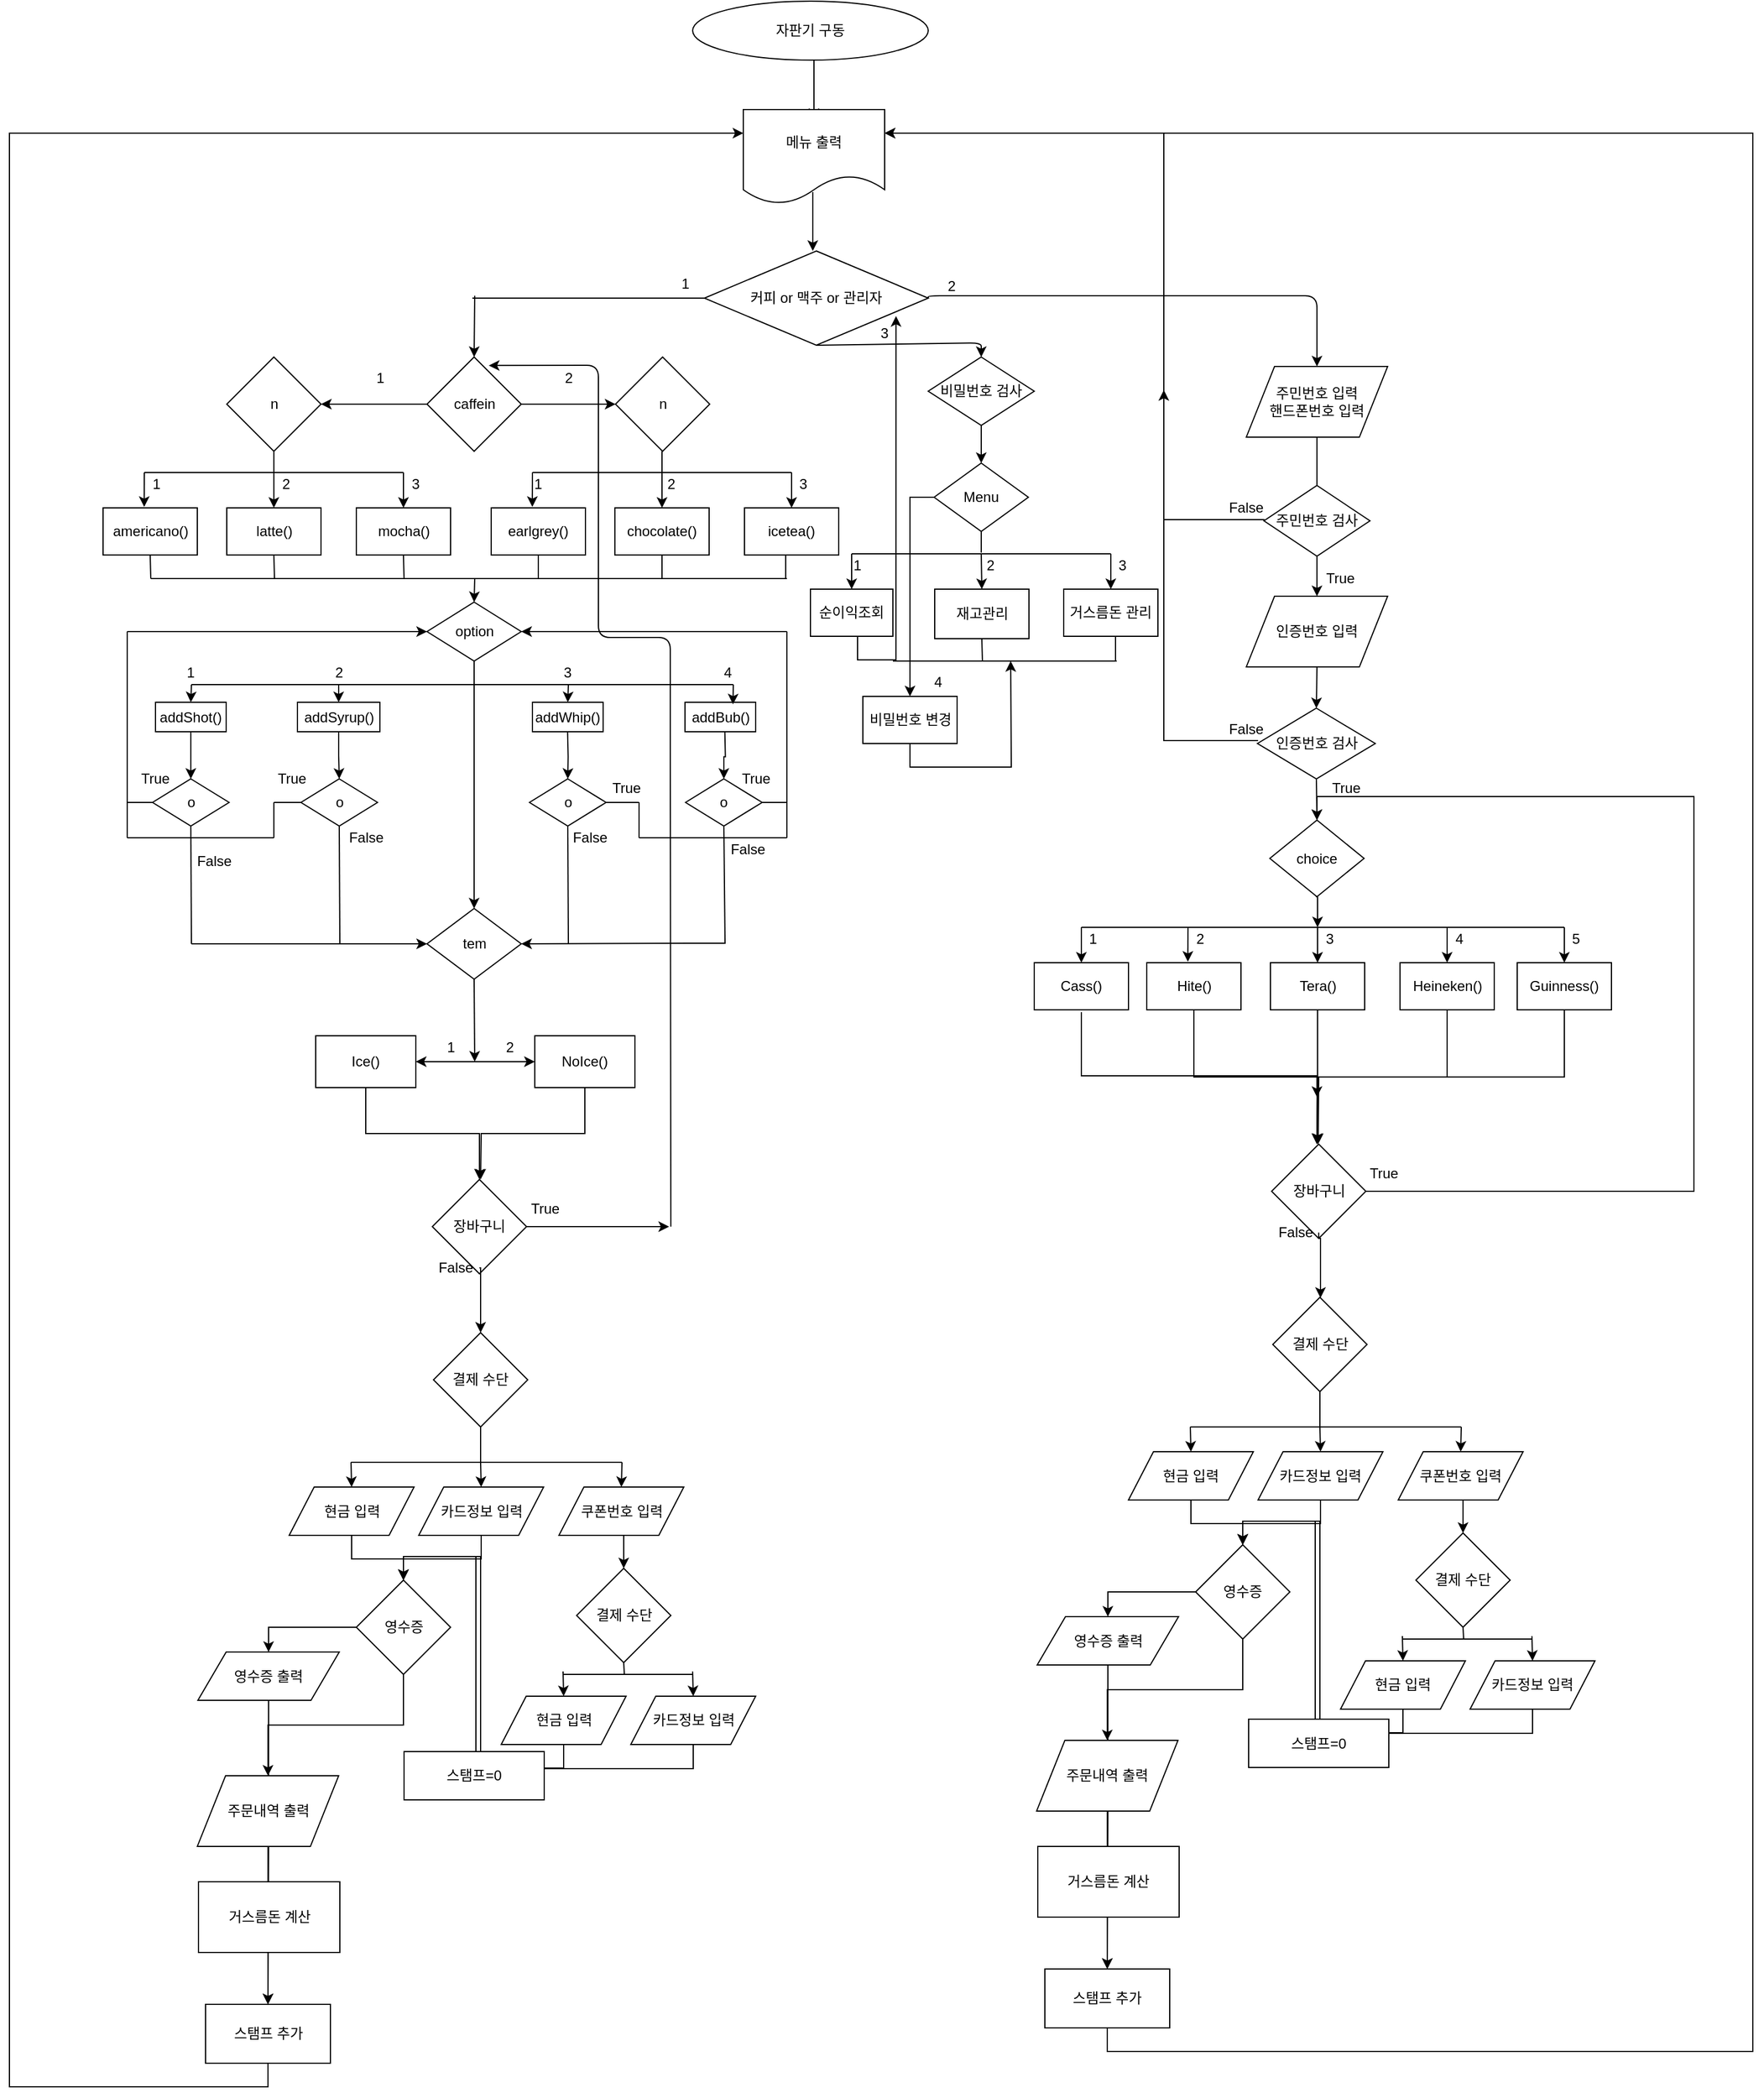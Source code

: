 <mxfile type="github" version="11.2.4" pages="1"><diagram id="FlV6GqYj8-Lh36dk-wK_" name="Page-1"><mxGraphModel grid="1" dx="2059" dy="668" gridSize="10" guides="1" tooltips="1" connect="1" arrows="1" fold="1" page="1" pageScale="1" pageWidth="827" pageHeight="1169" math="0" shadow="0"><root><mxCell id="0" /><mxCell id="1" parent="0" /><mxCell id="bD-V-0D-UKkrZ1Ge2f4s-1" value="자판기 구동" parent="1" style="ellipse;whiteSpace=wrap;html=1;" vertex="1"><mxGeometry as="geometry" x="480" y="10" width="200" height="50" /></mxCell><mxCell id="bD-V-0D-UKkrZ1Ge2f4s-5" value="" parent="1" style="endArrow=classic;html=1;entryX=0.5;entryY=1;entryDx=0;entryDy=0;exitX=0.5;exitY=0;exitDx=0;exitDy=0;" edge="1"><mxGeometry as="geometry" width="50" height="50" relative="1"><mxPoint as="sourcePoint" x="583" y="60" /><mxPoint as="targetPoint" x="583" y="110" /></mxGeometry></mxCell><mxCell id="bD-V-0D-UKkrZ1Ge2f4s-7" value="" parent="1" style="endArrow=classic;html=1;entryX=0.5;entryY=1;entryDx=0;entryDy=0;exitX=0.5;exitY=0;exitDx=0;exitDy=0;" edge="1"><mxGeometry as="geometry" width="50" height="50" relative="1"><mxPoint as="sourcePoint" x="582" y="172" /><mxPoint as="targetPoint" x="582" y="222" /></mxGeometry></mxCell><mxCell id="bD-V-0D-UKkrZ1Ge2f4s-8" value="메뉴 출력" parent="1" style="shape=document;whiteSpace=wrap;html=1;boundedLbl=1;" vertex="1"><mxGeometry as="geometry" x="523" y="102" width="120" height="80" /></mxCell><mxCell id="bD-V-0D-UKkrZ1Ge2f4s-9" value="커피 or 맥주 or 관리자" parent="1" style="rhombus;whiteSpace=wrap;html=1;" vertex="1"><mxGeometry as="geometry" x="490" y="222" width="190" height="80" /></mxCell><mxCell id="bD-V-0D-UKkrZ1Ge2f4s-23" value="" parent="1" style="edgeStyle=elbowEdgeStyle;elbow=vertical;endArrow=classic;html=1;exitX=0.5;exitY=1;exitDx=0;exitDy=0;entryX=0.5;entryY=1;entryDx=0;entryDy=0;" edge="1"><mxGeometry as="geometry" width="50" height="50" relative="1"><mxPoint as="sourcePoint" x="254.5" y="402" /><mxPoint as="targetPoint" x="254.5" y="402" /></mxGeometry></mxCell><mxCell id="bD-V-0D-UKkrZ1Ge2f4s-42" value="" parent="1" style="edgeStyle=orthogonalEdgeStyle;rounded=0;orthogonalLoop=1;jettySize=auto;html=1;" edge="1"><mxGeometry as="geometry" relative="1"><mxPoint as="sourcePoint" x="1010" y="380" /><mxPoint as="targetPoint" x="1010" y="460" /></mxGeometry></mxCell><mxCell id="bD-V-0D-UKkrZ1Ge2f4s-32" value="" parent="1" style="edgeStyle=elbowEdgeStyle;elbow=vertical;endArrow=classic;html=1;exitX=1;exitY=0.5;exitDx=0;exitDy=0;entryX=0.5;entryY=0;entryDx=0;entryDy=0;" edge="1" source="bD-V-0D-UKkrZ1Ge2f4s-9"><mxGeometry as="geometry" width="50" height="50" relative="1"><mxPoint as="sourcePoint" x="880" y="260" /><mxPoint as="targetPoint" x="1010" y="320" /><Array as="points"><mxPoint x="1010" y="260" /></Array></mxGeometry></mxCell><mxCell id="bD-V-0D-UKkrZ1Ge2f4s-34" value="americano()" parent="1" style="rounded=0;whiteSpace=wrap;html=1;" vertex="1"><mxGeometry as="geometry" x="-20.5" y="440" width="80" height="40" /></mxCell><mxCell id="bD-V-0D-UKkrZ1Ge2f4s-81" value="" parent="1" style="edgeStyle=orthogonalEdgeStyle;rounded=0;orthogonalLoop=1;jettySize=auto;html=1;" edge="1" source="bD-V-0D-UKkrZ1Ge2f4s-50" target="bD-V-0D-UKkrZ1Ge2f4s-80"><mxGeometry as="geometry" relative="1" /></mxCell><mxCell id="bD-V-0D-UKkrZ1Ge2f4s-83" value="" parent="1" style="edgeStyle=orthogonalEdgeStyle;rounded=0;orthogonalLoop=1;jettySize=auto;html=1;" edge="1" source="bD-V-0D-UKkrZ1Ge2f4s-50" target="bD-V-0D-UKkrZ1Ge2f4s-82"><mxGeometry as="geometry" relative="1" /></mxCell><mxCell id="bD-V-0D-UKkrZ1Ge2f4s-50" value="caffein" parent="1" style="rhombus;whiteSpace=wrap;html=1;" vertex="1"><mxGeometry as="geometry" x="254.5" y="312" width="80" height="80" /></mxCell><mxCell id="bD-V-0D-UKkrZ1Ge2f4s-82" value="n" parent="1" style="rhombus;whiteSpace=wrap;html=1;" vertex="1"><mxGeometry as="geometry" x="414.5" y="312" width="80" height="80" /></mxCell><mxCell id="bD-V-0D-UKkrZ1Ge2f4s-80" value="n" parent="1" style="rhombus;whiteSpace=wrap;html=1;" vertex="1"><mxGeometry as="geometry" x="84.5" y="312" width="80" height="80" /></mxCell><mxCell id="bD-V-0D-UKkrZ1Ge2f4s-69" value="" parent="1" style="endArrow=none;html=1;" edge="1"><mxGeometry as="geometry" width="50" height="50" relative="1"><mxPoint as="sourcePoint" x="14.5" y="410" /><mxPoint as="targetPoint" x="234.5" y="410" /></mxGeometry></mxCell><mxCell id="bD-V-0D-UKkrZ1Ge2f4s-84" value="1" parent="1" style="text;html=1;strokeColor=none;fillColor=none;align=center;verticalAlign=middle;whiteSpace=wrap;rounded=0;" vertex="1"><mxGeometry as="geometry" x="194.5" y="320" width="40" height="20" /></mxCell><mxCell id="bD-V-0D-UKkrZ1Ge2f4s-85" value="2" parent="1" style="text;html=1;strokeColor=none;fillColor=none;align=center;verticalAlign=middle;whiteSpace=wrap;rounded=0;" vertex="1"><mxGeometry as="geometry" x="354.5" y="320" width="40" height="20" /></mxCell><mxCell id="bD-V-0D-UKkrZ1Ge2f4s-87" value="" parent="1" style="endArrow=none;html=1;entryX=0.5;entryY=1;entryDx=0;entryDy=0;" edge="1" target="bD-V-0D-UKkrZ1Ge2f4s-80"><mxGeometry as="geometry" width="50" height="50" relative="1"><mxPoint as="sourcePoint" x="124.5" y="410" /><mxPoint as="targetPoint" x="-5.5" y="740" /></mxGeometry></mxCell><mxCell id="bD-V-0D-UKkrZ1Ge2f4s-92" value="latte()" parent="1" style="rounded=0;whiteSpace=wrap;html=1;" vertex="1"><mxGeometry as="geometry" x="84.5" y="440" width="80" height="40" /></mxCell><mxCell id="bD-V-0D-UKkrZ1Ge2f4s-93" value="mocha()" parent="1" style="rounded=0;whiteSpace=wrap;html=1;" vertex="1"><mxGeometry as="geometry" x="194.5" y="440" width="80" height="40" /></mxCell><mxCell id="bD-V-0D-UKkrZ1Ge2f4s-96" value="" parent="1" style="endArrow=classic;html=1;entryX=0.436;entryY=-0.02;entryDx=0;entryDy=0;entryPerimeter=0;" edge="1" target="bD-V-0D-UKkrZ1Ge2f4s-34"><mxGeometry as="geometry" width="50" height="50" relative="1"><mxPoint as="sourcePoint" x="14.5" y="410" /><mxPoint as="targetPoint" x="34.5" y="620" /></mxGeometry></mxCell><mxCell id="bD-V-0D-UKkrZ1Ge2f4s-97" value="" parent="1" style="endArrow=classic;html=1;entryX=0.5;entryY=0;entryDx=0;entryDy=0;" edge="1" target="bD-V-0D-UKkrZ1Ge2f4s-92"><mxGeometry as="geometry" width="50" height="50" relative="1"><mxPoint as="sourcePoint" x="124.5" y="410" /><mxPoint as="targetPoint" x="34.5" y="620" /></mxGeometry></mxCell><mxCell id="bD-V-0D-UKkrZ1Ge2f4s-98" value="" parent="1" style="endArrow=classic;html=1;entryX=0.5;entryY=0;entryDx=0;entryDy=0;" edge="1" target="bD-V-0D-UKkrZ1Ge2f4s-93"><mxGeometry as="geometry" width="50" height="50" relative="1"><mxPoint as="sourcePoint" x="234.5" y="410" /><mxPoint as="targetPoint" x="34.5" y="620" /></mxGeometry></mxCell><mxCell id="bD-V-0D-UKkrZ1Ge2f4s-99" value="" parent="1" style="edgeStyle=elbowEdgeStyle;elbow=vertical;endArrow=classic;html=1;exitX=0.5;exitY=1;exitDx=0;exitDy=0;entryX=0.5;entryY=1;entryDx=0;entryDy=0;" edge="1"><mxGeometry as="geometry" width="50" height="50" relative="1"><mxPoint as="sourcePoint" x="584" y="402" /><mxPoint as="targetPoint" x="584" y="402" /></mxGeometry></mxCell><mxCell id="bD-V-0D-UKkrZ1Ge2f4s-100" value="earlgrey()" parent="1" style="rounded=0;whiteSpace=wrap;html=1;" vertex="1"><mxGeometry as="geometry" x="309" y="440" width="80" height="40" /></mxCell><mxCell id="bD-V-0D-UKkrZ1Ge2f4s-101" value="" parent="1" style="endArrow=none;html=1;" edge="1"><mxGeometry as="geometry" width="50" height="50" relative="1"><mxPoint as="sourcePoint" x="344" y="410.0" /><mxPoint as="targetPoint" x="564" y="410.0" /></mxGeometry></mxCell><mxCell id="bD-V-0D-UKkrZ1Ge2f4s-102" value="" parent="1" style="endArrow=none;html=1;entryX=0.5;entryY=1;entryDx=0;entryDy=0;" edge="1"><mxGeometry as="geometry" width="50" height="50" relative="1"><mxPoint as="sourcePoint" x="454" y="410.0" /><mxPoint as="targetPoint" x="454" y="392" /></mxGeometry></mxCell><mxCell id="bD-V-0D-UKkrZ1Ge2f4s-103" value="chocolate()" parent="1" style="rounded=0;whiteSpace=wrap;html=1;" vertex="1"><mxGeometry as="geometry" x="414" y="440" width="80" height="40" /></mxCell><mxCell id="bD-V-0D-UKkrZ1Ge2f4s-104" value="icetea()" parent="1" style="rounded=0;whiteSpace=wrap;html=1;" vertex="1"><mxGeometry as="geometry" x="524" y="440" width="80" height="40" /></mxCell><mxCell id="bD-V-0D-UKkrZ1Ge2f4s-105" value="" parent="1" style="endArrow=classic;html=1;entryX=0.436;entryY=-0.02;entryDx=0;entryDy=0;entryPerimeter=0;" edge="1" target="bD-V-0D-UKkrZ1Ge2f4s-100"><mxGeometry as="geometry" width="50" height="50" relative="1"><mxPoint as="sourcePoint" x="344" y="410.0" /><mxPoint as="targetPoint" x="364" y="620" /></mxGeometry></mxCell><mxCell id="bD-V-0D-UKkrZ1Ge2f4s-106" value="" parent="1" style="endArrow=classic;html=1;entryX=0.5;entryY=0;entryDx=0;entryDy=0;" edge="1" target="bD-V-0D-UKkrZ1Ge2f4s-103"><mxGeometry as="geometry" width="50" height="50" relative="1"><mxPoint as="sourcePoint" x="454" y="410.0" /><mxPoint as="targetPoint" x="364" y="620" /></mxGeometry></mxCell><mxCell id="bD-V-0D-UKkrZ1Ge2f4s-107" value="" parent="1" style="endArrow=classic;html=1;entryX=0.5;entryY=0;entryDx=0;entryDy=0;" edge="1" target="bD-V-0D-UKkrZ1Ge2f4s-104"><mxGeometry as="geometry" width="50" height="50" relative="1"><mxPoint as="sourcePoint" x="564" y="410.0" /><mxPoint as="targetPoint" x="364" y="620" /></mxGeometry></mxCell><mxCell id="bD-V-0D-UKkrZ1Ge2f4s-108" value="option" parent="1" style="rhombus;whiteSpace=wrap;html=1;" vertex="1"><mxGeometry as="geometry" x="254.5" y="520" width="80" height="50" /></mxCell><mxCell id="bD-V-0D-UKkrZ1Ge2f4s-115" value="1" parent="1" style="text;html=1;strokeColor=none;fillColor=none;align=center;verticalAlign=middle;whiteSpace=wrap;rounded=0;" vertex="1"><mxGeometry as="geometry" x="4.5" y="410" width="40" height="20" /></mxCell><mxCell id="bD-V-0D-UKkrZ1Ge2f4s-116" value="2" parent="1" style="text;html=1;strokeColor=none;fillColor=none;align=center;verticalAlign=middle;whiteSpace=wrap;rounded=0;" vertex="1"><mxGeometry as="geometry" x="114.5" y="410" width="40" height="20" /></mxCell><mxCell id="bD-V-0D-UKkrZ1Ge2f4s-117" value="3" parent="1" style="text;html=1;strokeColor=none;fillColor=none;align=center;verticalAlign=middle;whiteSpace=wrap;rounded=0;" vertex="1"><mxGeometry as="geometry" x="224.5" y="410" width="40" height="20" /></mxCell><mxCell id="bD-V-0D-UKkrZ1Ge2f4s-120" value="1" parent="1" style="text;html=1;strokeColor=none;fillColor=none;align=center;verticalAlign=middle;whiteSpace=wrap;rounded=0;" vertex="1"><mxGeometry as="geometry" x="329" y="410" width="40" height="20" /></mxCell><mxCell id="bD-V-0D-UKkrZ1Ge2f4s-121" value="2" parent="1" style="text;html=1;strokeColor=none;fillColor=none;align=center;verticalAlign=middle;whiteSpace=wrap;rounded=0;" vertex="1"><mxGeometry as="geometry" x="441.5" y="410" width="40" height="20" /></mxCell><mxCell id="bD-V-0D-UKkrZ1Ge2f4s-122" value="3" parent="1" style="text;html=1;strokeColor=none;fillColor=none;align=center;verticalAlign=middle;whiteSpace=wrap;rounded=0;" vertex="1"><mxGeometry as="geometry" x="554" y="410" width="40" height="20" /></mxCell><mxCell id="bD-V-0D-UKkrZ1Ge2f4s-144" parent="1" style="edgeStyle=orthogonalEdgeStyle;rounded=0;orthogonalLoop=1;jettySize=auto;html=1;exitX=0.5;exitY=1;exitDx=0;exitDy=0;" edge="1" source="bD-V-0D-UKkrZ1Ge2f4s-123" target="bD-V-0D-UKkrZ1Ge2f4s-143"><mxGeometry as="geometry" relative="1" /></mxCell><mxCell id="bD-V-0D-UKkrZ1Ge2f4s-123" value="addShot()" parent="1" style="rounded=0;whiteSpace=wrap;html=1;" vertex="1"><mxGeometry as="geometry" x="24" y="605" width="60" height="25" /></mxCell><mxCell id="bD-V-0D-UKkrZ1Ge2f4s-148" parent="1" style="edgeStyle=orthogonalEdgeStyle;rounded=0;orthogonalLoop=1;jettySize=auto;html=1;exitX=0.5;exitY=1;exitDx=0;exitDy=0;entryX=0.5;entryY=0;entryDx=0;entryDy=0;" edge="1" source="bD-V-0D-UKkrZ1Ge2f4s-124" target="bD-V-0D-UKkrZ1Ge2f4s-146"><mxGeometry as="geometry" relative="1" /></mxCell><mxCell id="bD-V-0D-UKkrZ1Ge2f4s-124" value="addSyrup()" parent="1" style="rounded=0;whiteSpace=wrap;html=1;" vertex="1"><mxGeometry as="geometry" x="144.5" y="605" width="70" height="25" /></mxCell><mxCell id="bD-V-0D-UKkrZ1Ge2f4s-125" value="addWhip()" parent="1" style="rounded=0;whiteSpace=wrap;html=1;" vertex="1"><mxGeometry as="geometry" x="344" y="605" width="60" height="25" /></mxCell><mxCell id="bD-V-0D-UKkrZ1Ge2f4s-126" value="addBub()" parent="1" style="rounded=0;whiteSpace=wrap;html=1;" vertex="1"><mxGeometry as="geometry" x="473.5" y="605" width="60" height="25" /></mxCell><mxCell id="bD-V-0D-UKkrZ1Ge2f4s-129" value="tem" parent="1" style="rhombus;whiteSpace=wrap;html=1;" vertex="1"><mxGeometry as="geometry" x="254.5" y="780" width="80" height="60" /></mxCell><mxCell id="bD-V-0D-UKkrZ1Ge2f4s-131" value="" parent="1" style="endArrow=none;html=1;" edge="1"><mxGeometry as="geometry" width="50" height="50" relative="1"><mxPoint as="sourcePoint" x="54.5" y="590" /><mxPoint as="targetPoint" x="514.5" y="590" /></mxGeometry></mxCell><mxCell id="bD-V-0D-UKkrZ1Ge2f4s-132" value="" parent="1" style="endArrow=classic;html=1;exitX=0.5;exitY=1;exitDx=0;exitDy=0;entryX=0.5;entryY=0;entryDx=0;entryDy=0;" edge="1" source="bD-V-0D-UKkrZ1Ge2f4s-108" target="bD-V-0D-UKkrZ1Ge2f4s-129"><mxGeometry as="geometry" width="50" height="50" relative="1"><mxPoint as="sourcePoint" x="-25.5" y="920" /><mxPoint as="targetPoint" x="24.5" y="870" /></mxGeometry></mxCell><mxCell id="bD-V-0D-UKkrZ1Ge2f4s-135" value="" parent="1" style="endArrow=classic;html=1;entryX=0.5;entryY=0;entryDx=0;entryDy=0;" edge="1" target="bD-V-0D-UKkrZ1Ge2f4s-124"><mxGeometry as="geometry" width="50" height="50" relative="1"><mxPoint as="sourcePoint" x="179.5" y="590" /><mxPoint as="targetPoint" x="34.5" y="870" /></mxGeometry></mxCell><mxCell id="bD-V-0D-UKkrZ1Ge2f4s-136" value="" parent="1" style="endArrow=classic;html=1;entryX=0.5;entryY=0;entryDx=0;entryDy=0;" edge="1" target="bD-V-0D-UKkrZ1Ge2f4s-123"><mxGeometry as="geometry" width="50" height="50" relative="1"><mxPoint as="sourcePoint" x="54.5" y="590" /><mxPoint as="targetPoint" x="64.5" y="730" /></mxGeometry></mxCell><mxCell id="bD-V-0D-UKkrZ1Ge2f4s-137" value="" parent="1" style="endArrow=classic;html=1;entryX=0.5;entryY=0;entryDx=0;entryDy=0;" edge="1" target="bD-V-0D-UKkrZ1Ge2f4s-125"><mxGeometry as="geometry" width="50" height="50" relative="1"><mxPoint as="sourcePoint" x="374.5" y="590" /><mxPoint as="targetPoint" x="34.5" y="870" /></mxGeometry></mxCell><mxCell id="bD-V-0D-UKkrZ1Ge2f4s-138" value="" parent="1" style="endArrow=classic;html=1;entryX=0.679;entryY=0.072;entryDx=0;entryDy=0;entryPerimeter=0;" edge="1" target="bD-V-0D-UKkrZ1Ge2f4s-126"><mxGeometry as="geometry" width="50" height="50" relative="1"><mxPoint as="sourcePoint" x="514.5" y="590" /><mxPoint as="targetPoint" x="34.5" y="870" /></mxGeometry></mxCell><mxCell id="bD-V-0D-UKkrZ1Ge2f4s-139" value="1" parent="1" style="text;html=1;strokeColor=none;fillColor=none;align=center;verticalAlign=middle;whiteSpace=wrap;rounded=0;" vertex="1"><mxGeometry as="geometry" x="34" y="570" width="40" height="20" /></mxCell><mxCell id="bD-V-0D-UKkrZ1Ge2f4s-140" value="2" parent="1" style="text;html=1;strokeColor=none;fillColor=none;align=center;verticalAlign=middle;whiteSpace=wrap;rounded=0;" vertex="1"><mxGeometry as="geometry" x="159.5" y="570" width="40" height="20" /></mxCell><mxCell id="bD-V-0D-UKkrZ1Ge2f4s-141" value="3" parent="1" style="text;html=1;strokeColor=none;fillColor=none;align=center;verticalAlign=middle;whiteSpace=wrap;rounded=0;" vertex="1"><mxGeometry as="geometry" x="354" y="570" width="40" height="20" /></mxCell><mxCell id="bD-V-0D-UKkrZ1Ge2f4s-142" value="4" parent="1" style="text;html=1;strokeColor=none;fillColor=none;align=center;verticalAlign=middle;whiteSpace=wrap;rounded=0;" vertex="1"><mxGeometry as="geometry" x="489.5" y="570" width="40" height="20" /></mxCell><mxCell id="bD-V-0D-UKkrZ1Ge2f4s-143" value="o" parent="1" style="rhombus;whiteSpace=wrap;html=1;" vertex="1"><mxGeometry as="geometry" x="21.5" y="670" width="65" height="40" /></mxCell><mxCell id="bD-V-0D-UKkrZ1Ge2f4s-146" value="o" parent="1" style="rhombus;whiteSpace=wrap;html=1;" vertex="1"><mxGeometry as="geometry" x="147.5" y="670" width="65" height="40" /></mxCell><mxCell id="bD-V-0D-UKkrZ1Ge2f4s-149" parent="1" style="edgeStyle=orthogonalEdgeStyle;rounded=0;orthogonalLoop=1;jettySize=auto;html=1;exitX=0.5;exitY=1;exitDx=0;exitDy=0;" edge="1" target="bD-V-0D-UKkrZ1Ge2f4s-150"><mxGeometry as="geometry" relative="1"><mxPoint as="sourcePoint" x="373.845" y="630.241" /></mxGeometry></mxCell><mxCell id="bD-V-0D-UKkrZ1Ge2f4s-150" value="o" parent="1" style="rhombus;whiteSpace=wrap;html=1;" vertex="1"><mxGeometry as="geometry" x="341.5" y="670" width="65" height="40" /></mxCell><mxCell id="bD-V-0D-UKkrZ1Ge2f4s-151" parent="1" style="edgeStyle=orthogonalEdgeStyle;rounded=0;orthogonalLoop=1;jettySize=auto;html=1;exitX=0.5;exitY=1;exitDx=0;exitDy=0;" edge="1" target="bD-V-0D-UKkrZ1Ge2f4s-152"><mxGeometry as="geometry" relative="1"><mxPoint as="sourcePoint" x="507.345" y="630.241" /></mxGeometry></mxCell><mxCell id="bD-V-0D-UKkrZ1Ge2f4s-152" value="o" parent="1" style="rhombus;whiteSpace=wrap;html=1;" vertex="1"><mxGeometry as="geometry" x="474" y="670" width="65" height="40" /></mxCell><mxCell id="bD-V-0D-UKkrZ1Ge2f4s-154" value="" parent="1" style="endArrow=none;html=1;" edge="1"><mxGeometry as="geometry" width="50" height="50" relative="1"><mxPoint as="sourcePoint" y="690" /><mxPoint as="targetPoint" y="545" /></mxGeometry></mxCell><mxCell id="bD-V-0D-UKkrZ1Ge2f4s-155" value="" parent="1" style="endArrow=none;html=1;entryX=0;entryY=0.5;entryDx=0;entryDy=0;" edge="1" target="bD-V-0D-UKkrZ1Ge2f4s-143"><mxGeometry as="geometry" width="50" height="50" relative="1"><mxPoint as="sourcePoint" y="690" /><mxPoint as="targetPoint" x="14.5" y="870" /></mxGeometry></mxCell><mxCell id="bD-V-0D-UKkrZ1Ge2f4s-156" value="" parent="1" style="endArrow=none;html=1;entryX=0;entryY=0.5;entryDx=0;entryDy=0;" edge="1" target="bD-V-0D-UKkrZ1Ge2f4s-146"><mxGeometry as="geometry" width="50" height="50" relative="1"><mxPoint as="sourcePoint" x="124.5" y="690" /><mxPoint as="targetPoint" x="14.5" y="870" /></mxGeometry></mxCell><mxCell id="bD-V-0D-UKkrZ1Ge2f4s-157" value="" parent="1" style="endArrow=none;html=1;" edge="1"><mxGeometry as="geometry" width="50" height="50" relative="1"><mxPoint as="sourcePoint" x="124.5" y="720" /><mxPoint as="targetPoint" x="124.5" y="690" /></mxGeometry></mxCell><mxCell id="bD-V-0D-UKkrZ1Ge2f4s-158" value="" parent="1" style="endArrow=none;html=1;" edge="1"><mxGeometry as="geometry" width="50" height="50" relative="1"><mxPoint as="sourcePoint" y="720" /><mxPoint as="targetPoint" x="124.5" y="720" /></mxGeometry></mxCell><mxCell id="bD-V-0D-UKkrZ1Ge2f4s-159" value="" parent="1" style="endArrow=none;html=1;" edge="1"><mxGeometry as="geometry" width="50" height="50" relative="1"><mxPoint as="sourcePoint" y="720" /><mxPoint as="targetPoint" y="690" /></mxGeometry></mxCell><mxCell id="bD-V-0D-UKkrZ1Ge2f4s-161" value="" parent="1" style="endArrow=none;html=1;" edge="1"><mxGeometry as="geometry" width="50" height="50" relative="1"><mxPoint as="sourcePoint" x="560" y="720" /><mxPoint as="targetPoint" x="560" y="545" /></mxGeometry></mxCell><mxCell id="bD-V-0D-UKkrZ1Ge2f4s-162" value="" parent="1" style="endArrow=none;html=1;exitX=1;exitY=0.5;exitDx=0;exitDy=0;" edge="1" source="bD-V-0D-UKkrZ1Ge2f4s-152"><mxGeometry as="geometry" width="50" height="50" relative="1"><mxPoint as="sourcePoint" x="544.5" y="690" /><mxPoint as="targetPoint" x="560" y="690" /></mxGeometry></mxCell><mxCell id="bD-V-0D-UKkrZ1Ge2f4s-163" value="" parent="1" style="endArrow=none;html=1;entryX=1;entryY=0.5;entryDx=0;entryDy=0;" edge="1" target="bD-V-0D-UKkrZ1Ge2f4s-150"><mxGeometry as="geometry" width="50" height="50" relative="1"><mxPoint as="sourcePoint" x="434.5" y="690" /><mxPoint as="targetPoint" x="14.5" y="870" /></mxGeometry></mxCell><mxCell id="bD-V-0D-UKkrZ1Ge2f4s-164" value="" parent="1" style="endArrow=none;html=1;" edge="1"><mxGeometry as="geometry" width="50" height="50" relative="1"><mxPoint as="sourcePoint" x="434.5" y="720" /><mxPoint as="targetPoint" x="434.5" y="690" /></mxGeometry></mxCell><mxCell id="bD-V-0D-UKkrZ1Ge2f4s-165" value="" parent="1" style="endArrow=none;html=1;" edge="1"><mxGeometry as="geometry" width="50" height="50" relative="1"><mxPoint as="sourcePoint" x="434.5" y="720" /><mxPoint as="targetPoint" x="560" y="720" /></mxGeometry></mxCell><mxCell id="bD-V-0D-UKkrZ1Ge2f4s-166" value="" parent="1" style="endArrow=none;html=1;entryX=0.5;entryY=1;entryDx=0;entryDy=0;" edge="1" target="bD-V-0D-UKkrZ1Ge2f4s-146"><mxGeometry as="geometry" width="50" height="50" relative="1"><mxPoint as="sourcePoint" x="180.5" y="810" /><mxPoint as="targetPoint" x="14.5" y="870" /></mxGeometry></mxCell><mxCell id="bD-V-0D-UKkrZ1Ge2f4s-168" value="" parent="1" style="endArrow=none;html=1;entryX=0.5;entryY=1;entryDx=0;entryDy=0;" edge="1" target="bD-V-0D-UKkrZ1Ge2f4s-150"><mxGeometry as="geometry" width="50" height="50" relative="1"><mxPoint as="sourcePoint" x="374.5" y="810" /><mxPoint as="targetPoint" x="14.5" y="870" /></mxGeometry></mxCell><mxCell id="bD-V-0D-UKkrZ1Ge2f4s-172" value="" parent="1" style="endArrow=classic;html=1;entryX=0;entryY=0.5;entryDx=0;entryDy=0;" edge="1" target="bD-V-0D-UKkrZ1Ge2f4s-108"><mxGeometry as="geometry" width="50" height="50" relative="1"><mxPoint as="sourcePoint" y="545" /><mxPoint as="targetPoint" x="254.5" y="544" /></mxGeometry></mxCell><mxCell id="bD-V-0D-UKkrZ1Ge2f4s-173" value="" parent="1" style="endArrow=classic;html=1;entryX=1;entryY=0.5;entryDx=0;entryDy=0;" edge="1" target="bD-V-0D-UKkrZ1Ge2f4s-108"><mxGeometry as="geometry" width="50" height="50" relative="1"><mxPoint as="sourcePoint" x="560" y="545" /><mxPoint as="targetPoint" x="4.5" y="860" /></mxGeometry></mxCell><mxCell id="bD-V-0D-UKkrZ1Ge2f4s-174" value="" parent="1" style="endArrow=classic;html=1;entryX=0;entryY=0.5;entryDx=0;entryDy=0;" edge="1" target="bD-V-0D-UKkrZ1Ge2f4s-129"><mxGeometry as="geometry" width="50" height="50" relative="1"><mxPoint as="sourcePoint" x="54.5" y="810" /><mxPoint as="targetPoint" x="4.5" y="860" /></mxGeometry></mxCell><mxCell id="bD-V-0D-UKkrZ1Ge2f4s-175" value="" parent="1" style="endArrow=classic;html=1;entryX=1;entryY=0.5;entryDx=0;entryDy=0;" edge="1" target="bD-V-0D-UKkrZ1Ge2f4s-129"><mxGeometry as="geometry" width="50" height="50" relative="1"><mxPoint as="sourcePoint" x="507.5" y="809.5" /><mxPoint as="targetPoint" x="337.5" y="810" /><Array as="points"><mxPoint x="487.5" y="809.5" /></Array></mxGeometry></mxCell><mxCell id="bD-V-0D-UKkrZ1Ge2f4s-177" value="" parent="1" style="endArrow=none;html=1;entryX=0.5;entryY=1;entryDx=0;entryDy=0;" edge="1" target="bD-V-0D-UKkrZ1Ge2f4s-143"><mxGeometry as="geometry" width="50" height="50" relative="1"><mxPoint as="sourcePoint" x="54.5" y="810" /><mxPoint as="targetPoint" x="4.5" y="860" /></mxGeometry></mxCell><mxCell id="bD-V-0D-UKkrZ1Ge2f4s-178" value="" parent="1" style="endArrow=none;html=1;entryX=0.5;entryY=1;entryDx=0;entryDy=0;" edge="1" target="bD-V-0D-UKkrZ1Ge2f4s-152"><mxGeometry as="geometry" width="50" height="50" relative="1"><mxPoint as="sourcePoint" x="507.5" y="810" /><mxPoint as="targetPoint" x="604.5" y="810" /></mxGeometry></mxCell><mxCell id="c_ypV60Jw9RsN0rYJiHH-23" value="" parent="1" style="edgeStyle=orthogonalEdgeStyle;rounded=0;orthogonalLoop=1;jettySize=auto;html=1;" edge="1" source="c_ypV60Jw9RsN0rYJiHH-1" target="c_ypV60Jw9RsN0rYJiHH-22"><mxGeometry as="geometry" relative="1" /></mxCell><mxCell id="c_ypV60Jw9RsN0rYJiHH-1" value="비밀번호 검사" parent="1" style="rhombus;whiteSpace=wrap;html=1;" vertex="1"><mxGeometry as="geometry" x="680" y="312" width="90" height="58" /></mxCell><mxCell id="BlbcVyNFmmv02kGR3mHe-147" parent="1" style="edgeStyle=orthogonalEdgeStyle;rounded=0;orthogonalLoop=1;jettySize=auto;html=1;exitX=0;exitY=0.5;exitDx=0;exitDy=0;entryX=0.5;entryY=0;entryDx=0;entryDy=0;" edge="1" source="c_ypV60Jw9RsN0rYJiHH-22" target="BlbcVyNFmmv02kGR3mHe-146"><mxGeometry as="geometry" relative="1" /></mxCell><mxCell id="c_ypV60Jw9RsN0rYJiHH-22" value="Menu" parent="1" style="rhombus;whiteSpace=wrap;html=1;" vertex="1"><mxGeometry as="geometry" x="685" y="402" width="80" height="58" /></mxCell><mxCell id="c_ypV60Jw9RsN0rYJiHH-2" value="" parent="1" style="endArrow=classic;html=1;exitX=0.5;exitY=1;exitDx=0;exitDy=0;entryX=0.5;entryY=0;entryDx=0;entryDy=0;" edge="1" source="bD-V-0D-UKkrZ1Ge2f4s-9" target="c_ypV60Jw9RsN0rYJiHH-1"><mxGeometry as="geometry" width="50" height="50" relative="1"><mxPoint as="sourcePoint" x="-30" y="910" /><mxPoint as="targetPoint" x="20" y="860" /><Array as="points"><mxPoint x="725" y="300" /></Array></mxGeometry></mxCell><mxCell id="c_ypV60Jw9RsN0rYJiHH-3" value="1" parent="1" style="text;html=1;strokeColor=none;fillColor=none;align=center;verticalAlign=middle;whiteSpace=wrap;rounded=0;" vertex="1"><mxGeometry as="geometry" x="453.5" y="240" width="40" height="20" /></mxCell><mxCell id="c_ypV60Jw9RsN0rYJiHH-4" value="2" parent="1" style="text;html=1;strokeColor=none;fillColor=none;align=center;verticalAlign=middle;whiteSpace=wrap;rounded=0;" vertex="1"><mxGeometry as="geometry" x="680" y="242" width="40" height="20" /></mxCell><mxCell id="c_ypV60Jw9RsN0rYJiHH-5" value="3" parent="1" style="text;html=1;strokeColor=none;fillColor=none;align=center;verticalAlign=middle;whiteSpace=wrap;rounded=0;" vertex="1"><mxGeometry as="geometry" x="623" y="282" width="40" height="20" /></mxCell><mxCell id="c_ypV60Jw9RsN0rYJiHH-7" value="주민번호 입력&lt;br&gt;핸드폰번호 입력" parent="1" style="shape=parallelogram;perimeter=parallelogramPerimeter;whiteSpace=wrap;html=1;" vertex="1"><mxGeometry as="geometry" x="950" y="320" width="120" height="60" /></mxCell><mxCell id="c_ypV60Jw9RsN0rYJiHH-10" parent="1" style="edgeStyle=orthogonalEdgeStyle;rounded=0;orthogonalLoop=1;jettySize=auto;html=1;exitX=0.5;exitY=1;exitDx=0;exitDy=0;entryX=0.5;entryY=0;entryDx=0;entryDy=0;" edge="1" source="c_ypV60Jw9RsN0rYJiHH-8" target="c_ypV60Jw9RsN0rYJiHH-11"><mxGeometry as="geometry" relative="1" /></mxCell><mxCell id="c_ypV60Jw9RsN0rYJiHH-13" parent="1" style="edgeStyle=orthogonalEdgeStyle;rounded=0;orthogonalLoop=1;jettySize=auto;html=1;exitX=0;exitY=0.5;exitDx=0;exitDy=0;entryX=1;entryY=0.25;entryDx=0;entryDy=0;" edge="1" source="c_ypV60Jw9RsN0rYJiHH-8" target="bD-V-0D-UKkrZ1Ge2f4s-8"><mxGeometry as="geometry" relative="1"><mxPoint as="targetPoint" x="585" y="80" /><Array as="points"><mxPoint x="965" y="450" /><mxPoint x="880" y="450" /><mxPoint x="880" y="122" /></Array></mxGeometry></mxCell><mxCell id="c_ypV60Jw9RsN0rYJiHH-8" value="주민번호 검사" parent="1" style="rhombus;whiteSpace=wrap;html=1;" vertex="1"><mxGeometry as="geometry" x="965" y="421" width="90" height="60" /></mxCell><mxCell id="BlbcVyNFmmv02kGR3mHe-142" parent="1" style="edgeStyle=orthogonalEdgeStyle;rounded=0;orthogonalLoop=1;jettySize=auto;html=1;exitX=0.5;exitY=1;exitDx=0;exitDy=0;entryX=0.5;entryY=0;entryDx=0;entryDy=0;" edge="1" source="c_ypV60Jw9RsN0rYJiHH-9" target="c_ypV60Jw9RsN0rYJiHH-20"><mxGeometry as="geometry" relative="1" /></mxCell><mxCell id="c_ypV60Jw9RsN0rYJiHH-9" value="인증번호 검사" parent="1" style="rhombus;whiteSpace=wrap;html=1;" vertex="1"><mxGeometry as="geometry" x="959.5" y="610" width="100" height="60" /></mxCell><mxCell id="c_ypV60Jw9RsN0rYJiHH-12" parent="1" style="edgeStyle=orthogonalEdgeStyle;rounded=0;orthogonalLoop=1;jettySize=auto;html=1;exitX=0.5;exitY=1;exitDx=0;exitDy=0;entryX=0.5;entryY=0;entryDx=0;entryDy=0;" edge="1" source="c_ypV60Jw9RsN0rYJiHH-11" target="c_ypV60Jw9RsN0rYJiHH-9"><mxGeometry as="geometry" relative="1" /></mxCell><mxCell id="c_ypV60Jw9RsN0rYJiHH-11" value="인증번호 입력" parent="1" style="shape=parallelogram;perimeter=parallelogramPerimeter;whiteSpace=wrap;html=1;" vertex="1"><mxGeometry as="geometry" x="950" y="515" width="120" height="60" /></mxCell><mxCell id="c_ypV60Jw9RsN0rYJiHH-15" value="False" parent="1" style="text;html=1;strokeColor=none;fillColor=none;align=center;verticalAlign=middle;whiteSpace=wrap;rounded=0;" vertex="1"><mxGeometry as="geometry" x="930" y="430" width="40" height="20" /></mxCell><mxCell id="c_ypV60Jw9RsN0rYJiHH-78" parent="1" style="edgeStyle=orthogonalEdgeStyle;rounded=0;orthogonalLoop=1;jettySize=auto;html=1;exitX=0.75;exitY=1;exitDx=0;exitDy=0;" edge="1" source="c_ypV60Jw9RsN0rYJiHH-17"><mxGeometry as="geometry" relative="1"><mxPoint as="targetPoint" x="880" y="340" /><Array as="points"><mxPoint x="880" y="638" /></Array></mxGeometry></mxCell><mxCell id="c_ypV60Jw9RsN0rYJiHH-17" value="False" parent="1" style="text;html=1;strokeColor=none;fillColor=none;align=center;verticalAlign=middle;whiteSpace=wrap;rounded=0;" vertex="1"><mxGeometry as="geometry" x="930" y="617.5" width="40" height="20" /></mxCell><mxCell id="c_ypV60Jw9RsN0rYJiHH-18" value="True" parent="1" style="text;html=1;strokeColor=none;fillColor=none;align=center;verticalAlign=middle;whiteSpace=wrap;rounded=0;" vertex="1"><mxGeometry as="geometry" x="1010" y="490" width="40" height="20" /></mxCell><mxCell id="c_ypV60Jw9RsN0rYJiHH-19" value="True" parent="1" style="text;html=1;strokeColor=none;fillColor=none;align=center;verticalAlign=middle;whiteSpace=wrap;rounded=0;" vertex="1"><mxGeometry as="geometry" x="1015" y="667.5" width="40" height="20" /></mxCell><mxCell id="c_ypV60Jw9RsN0rYJiHH-35" parent="1" style="edgeStyle=orthogonalEdgeStyle;rounded=0;orthogonalLoop=1;jettySize=auto;html=1;exitX=0.5;exitY=1;exitDx=0;exitDy=0;entryX=0.25;entryY=0;entryDx=0;entryDy=0;" edge="1" target="c_ypV60Jw9RsN0rYJiHH-33"><mxGeometry as="geometry" relative="1"><mxPoint as="sourcePoint" x="1009" y="770" /></mxGeometry></mxCell><mxCell id="c_ypV60Jw9RsN0rYJiHH-20" value="choice" parent="1" style="rhombus;whiteSpace=wrap;html=1;" vertex="1"><mxGeometry as="geometry" x="970" y="705" width="80" height="65" /></mxCell><mxCell id="c_ypV60Jw9RsN0rYJiHH-24" value="" parent="1" style="edgeStyle=elbowEdgeStyle;elbow=vertical;endArrow=classic;html=1;exitX=0.5;exitY=1;exitDx=0;exitDy=0;entryX=0.5;entryY=1;entryDx=0;entryDy=0;" edge="1"><mxGeometry as="geometry" width="50" height="50" relative="1"><mxPoint as="sourcePoint" x="1140.5" y="788" /><mxPoint as="targetPoint" x="1140.5" y="788" /></mxGeometry></mxCell><mxCell id="c_ypV60Jw9RsN0rYJiHH-50" parent="1" style="edgeStyle=orthogonalEdgeStyle;rounded=0;orthogonalLoop=1;jettySize=auto;html=1;exitX=0.5;exitY=1;exitDx=0;exitDy=0;" edge="1" source="c_ypV60Jw9RsN0rYJiHH-25"><mxGeometry as="geometry" relative="1"><mxPoint as="targetPoint" x="1010" y="980" /></mxGeometry></mxCell><mxCell id="c_ypV60Jw9RsN0rYJiHH-25" value="Hite()" parent="1" style="rounded=0;whiteSpace=wrap;html=1;" vertex="1"><mxGeometry as="geometry" x="865.5" y="826" width="80" height="40" /></mxCell><mxCell id="c_ypV60Jw9RsN0rYJiHH-26" value="" parent="1" style="endArrow=none;html=1;" edge="1"><mxGeometry as="geometry" width="50" height="50" relative="1"><mxPoint as="sourcePoint" x="900.5" y="796" /><mxPoint as="targetPoint" x="1120.5" y="796" /></mxGeometry></mxCell><mxCell id="c_ypV60Jw9RsN0rYJiHH-51" parent="1" style="edgeStyle=orthogonalEdgeStyle;rounded=0;orthogonalLoop=1;jettySize=auto;html=1;exitX=0.5;exitY=1;exitDx=0;exitDy=0;" edge="1" source="c_ypV60Jw9RsN0rYJiHH-27"><mxGeometry as="geometry" relative="1"><mxPoint as="targetPoint" x="1011" y="980" /></mxGeometry></mxCell><mxCell id="c_ypV60Jw9RsN0rYJiHH-27" value="Tera()" parent="1" style="rounded=0;whiteSpace=wrap;html=1;" vertex="1"><mxGeometry as="geometry" x="970.5" y="826" width="80" height="40" /></mxCell><mxCell id="c_ypV60Jw9RsN0rYJiHH-52" parent="1" style="edgeStyle=orthogonalEdgeStyle;rounded=0;orthogonalLoop=1;jettySize=auto;html=1;exitX=0.5;exitY=1;exitDx=0;exitDy=0;" edge="1" source="c_ypV60Jw9RsN0rYJiHH-28"><mxGeometry as="geometry" relative="1"><mxPoint as="targetPoint" x="1010" y="980" /></mxGeometry></mxCell><mxCell id="c_ypV60Jw9RsN0rYJiHH-28" value="Heineken()" parent="1" style="rounded=0;whiteSpace=wrap;html=1;" vertex="1"><mxGeometry as="geometry" x="1080.5" y="826" width="80" height="40" /></mxCell><mxCell id="c_ypV60Jw9RsN0rYJiHH-29" value="" parent="1" style="endArrow=classic;html=1;entryX=0.436;entryY=-0.02;entryDx=0;entryDy=0;entryPerimeter=0;" edge="1" target="c_ypV60Jw9RsN0rYJiHH-25"><mxGeometry as="geometry" width="50" height="50" relative="1"><mxPoint as="sourcePoint" x="900.5" y="796" /><mxPoint as="targetPoint" x="920.5" y="1006" /></mxGeometry></mxCell><mxCell id="c_ypV60Jw9RsN0rYJiHH-30" value="" parent="1" style="endArrow=classic;html=1;entryX=0.5;entryY=0;entryDx=0;entryDy=0;" edge="1" target="c_ypV60Jw9RsN0rYJiHH-27"><mxGeometry as="geometry" width="50" height="50" relative="1"><mxPoint as="sourcePoint" x="1010.5" y="796" /><mxPoint as="targetPoint" x="920.5" y="1006" /></mxGeometry></mxCell><mxCell id="c_ypV60Jw9RsN0rYJiHH-31" value="" parent="1" style="endArrow=classic;html=1;entryX=0.5;entryY=0;entryDx=0;entryDy=0;" edge="1" target="c_ypV60Jw9RsN0rYJiHH-28"><mxGeometry as="geometry" width="50" height="50" relative="1"><mxPoint as="sourcePoint" x="1120.5" y="796" /><mxPoint as="targetPoint" x="920.5" y="1006" /></mxGeometry></mxCell><mxCell id="c_ypV60Jw9RsN0rYJiHH-32" value="2" parent="1" style="text;html=1;strokeColor=none;fillColor=none;align=center;verticalAlign=middle;whiteSpace=wrap;rounded=0;" vertex="1"><mxGeometry as="geometry" x="890.5" y="796" width="40" height="20" /></mxCell><mxCell id="c_ypV60Jw9RsN0rYJiHH-33" value="3" parent="1" style="text;html=1;strokeColor=none;fillColor=none;align=center;verticalAlign=middle;whiteSpace=wrap;rounded=0;" vertex="1"><mxGeometry as="geometry" x="1000.5" y="796" width="40" height="20" /></mxCell><mxCell id="c_ypV60Jw9RsN0rYJiHH-34" value="4" parent="1" style="text;html=1;strokeColor=none;fillColor=none;align=center;verticalAlign=middle;whiteSpace=wrap;rounded=0;" vertex="1"><mxGeometry as="geometry" x="1110.5" y="796" width="40" height="20" /></mxCell><mxCell id="c_ypV60Jw9RsN0rYJiHH-36" value="" parent="1" style="edgeStyle=elbowEdgeStyle;elbow=vertical;endArrow=classic;html=1;exitX=0.5;exitY=1;exitDx=0;exitDy=0;entryX=0.5;entryY=1;entryDx=0;entryDy=0;" edge="1"><mxGeometry as="geometry" width="50" height="50" relative="1"><mxPoint as="sourcePoint" x="830" y="788" /><mxPoint as="targetPoint" x="830" y="788" /></mxGeometry></mxCell><mxCell id="c_ypV60Jw9RsN0rYJiHH-37" value="Cass()" parent="1" style="rounded=0;whiteSpace=wrap;html=1;" vertex="1"><mxGeometry as="geometry" x="770" y="826" width="80" height="40" /></mxCell><mxCell id="c_ypV60Jw9RsN0rYJiHH-38" value="" parent="1" style="endArrow=classic;html=1;entryX=0.5;entryY=0;entryDx=0;entryDy=0;" edge="1" target="c_ypV60Jw9RsN0rYJiHH-37"><mxGeometry as="geometry" width="50" height="50" relative="1"><mxPoint as="sourcePoint" x="810" y="796" /><mxPoint as="targetPoint" x="610" y="1006" /></mxGeometry></mxCell><mxCell id="c_ypV60Jw9RsN0rYJiHH-39" value="1" parent="1" style="text;html=1;strokeColor=none;fillColor=none;align=center;verticalAlign=middle;whiteSpace=wrap;rounded=0;" vertex="1"><mxGeometry as="geometry" x="800" y="796" width="40" height="20" /></mxCell><mxCell id="c_ypV60Jw9RsN0rYJiHH-42" value="" parent="1" style="endArrow=none;html=1;entryX=0.25;entryY=0;entryDx=0;entryDy=0;exitX=0.25;exitY=0;exitDx=0;exitDy=0;" edge="1" source="c_ypV60Jw9RsN0rYJiHH-39" target="c_ypV60Jw9RsN0rYJiHH-32"><mxGeometry as="geometry" width="50" height="50" relative="1"><mxPoint as="sourcePoint" x="50" y="940" /><mxPoint as="targetPoint" x="100" y="890" /></mxGeometry></mxCell><mxCell id="c_ypV60Jw9RsN0rYJiHH-43" value="" parent="1" style="edgeStyle=elbowEdgeStyle;elbow=vertical;endArrow=classic;html=1;exitX=0.5;exitY=1;exitDx=0;exitDy=0;entryX=0.5;entryY=1;entryDx=0;entryDy=0;" edge="1"><mxGeometry as="geometry" width="50" height="50" relative="1"><mxPoint as="sourcePoint" x="1240" y="788" /><mxPoint as="targetPoint" x="1240" y="788" /></mxGeometry></mxCell><mxCell id="c_ypV60Jw9RsN0rYJiHH-53" parent="1" style="edgeStyle=orthogonalEdgeStyle;rounded=0;orthogonalLoop=1;jettySize=auto;html=1;exitX=0.5;exitY=1;exitDx=0;exitDy=0;" edge="1" source="c_ypV60Jw9RsN0rYJiHH-44"><mxGeometry as="geometry" relative="1"><mxPoint as="targetPoint" x="1010" y="980" /></mxGeometry></mxCell><mxCell id="c_ypV60Jw9RsN0rYJiHH-44" value="Guinness()" parent="1" style="rounded=0;whiteSpace=wrap;html=1;" vertex="1"><mxGeometry as="geometry" x="1180" y="826" width="80" height="40" /></mxCell><mxCell id="c_ypV60Jw9RsN0rYJiHH-45" value="" parent="1" style="endArrow=classic;html=1;entryX=0.5;entryY=0;entryDx=0;entryDy=0;" edge="1" target="c_ypV60Jw9RsN0rYJiHH-44"><mxGeometry as="geometry" width="50" height="50" relative="1"><mxPoint as="sourcePoint" x="1220" y="796" /><mxPoint as="targetPoint" x="1020" y="1006" /></mxGeometry></mxCell><mxCell id="c_ypV60Jw9RsN0rYJiHH-46" value="5" parent="1" style="text;html=1;strokeColor=none;fillColor=none;align=center;verticalAlign=middle;whiteSpace=wrap;rounded=0;" vertex="1"><mxGeometry as="geometry" x="1210" y="796" width="40" height="20" /></mxCell><mxCell id="c_ypV60Jw9RsN0rYJiHH-47" value="" parent="1" style="endArrow=none;html=1;entryX=0.25;entryY=0;entryDx=0;entryDy=0;exitX=0.25;exitY=0;exitDx=0;exitDy=0;" edge="1" source="c_ypV60Jw9RsN0rYJiHH-34" target="c_ypV60Jw9RsN0rYJiHH-46"><mxGeometry as="geometry" width="50" height="50" relative="1"><mxPoint as="sourcePoint" x="370" y="940" /><mxPoint as="targetPoint" x="420" y="890" /></mxGeometry></mxCell><mxCell id="c_ypV60Jw9RsN0rYJiHH-56" parent="1" style="edgeStyle=orthogonalEdgeStyle;rounded=0;orthogonalLoop=1;jettySize=auto;html=1;exitX=0.5;exitY=1;exitDx=0;exitDy=0;entryX=0.5;entryY=0;entryDx=0;entryDy=0;" edge="1"><mxGeometry as="geometry" relative="1"><mxPoint as="sourcePoint" x="810" y="868" /><mxPoint as="targetPoint" x="1010" y="940" /><Array as="points"><mxPoint x="810" y="922" /><mxPoint x="1010" y="922" /></Array></mxGeometry></mxCell><mxCell id="c_ypV60Jw9RsN0rYJiHH-65" value="" parent="1" style="edgeStyle=elbowEdgeStyle;elbow=vertical;endArrow=classic;html=1;exitX=0.5;exitY=1;exitDx=0;exitDy=0;entryX=0.5;entryY=1;entryDx=0;entryDy=0;" edge="1"><mxGeometry as="geometry" width="50" height="50" relative="1"><mxPoint as="sourcePoint" x="855" y="471" /><mxPoint as="targetPoint" x="855" y="471" /></mxGeometry></mxCell><mxCell id="c_ypV60Jw9RsN0rYJiHH-107" parent="1" style="edgeStyle=orthogonalEdgeStyle;rounded=0;orthogonalLoop=1;jettySize=auto;html=1;exitX=0.5;exitY=1;exitDx=0;exitDy=0;entryX=0.856;entryY=0.69;entryDx=0;entryDy=0;entryPerimeter=0;" edge="1" source="c_ypV60Jw9RsN0rYJiHH-66" target="bD-V-0D-UKkrZ1Ge2f4s-9"><mxGeometry as="geometry" relative="1"><Array as="points"><mxPoint x="620" y="569" /><mxPoint x="653" y="569" /></Array></mxGeometry></mxCell><mxCell id="c_ypV60Jw9RsN0rYJiHH-66" value="순이익조회" parent="1" style="rounded=0;whiteSpace=wrap;html=1;" vertex="1"><mxGeometry as="geometry" x="580" y="509" width="70" height="40" /></mxCell><mxCell id="c_ypV60Jw9RsN0rYJiHH-67" value="" parent="1" style="endArrow=none;html=1;" edge="1"><mxGeometry as="geometry" width="50" height="50" relative="1"><mxPoint as="sourcePoint" x="615" y="479" /><mxPoint as="targetPoint" x="835" y="479" /></mxGeometry></mxCell><mxCell id="c_ypV60Jw9RsN0rYJiHH-68" value="" parent="1" style="endArrow=none;html=1;entryX=0.5;entryY=1;entryDx=0;entryDy=0;" edge="1"><mxGeometry as="geometry" width="50" height="50" relative="1"><mxPoint as="sourcePoint" x="725" y="478" /><mxPoint as="targetPoint" x="725" y="460" /></mxGeometry></mxCell><mxCell id="c_ypV60Jw9RsN0rYJiHH-69" value="재고관리" parent="1" style="rounded=0;whiteSpace=wrap;html=1;" vertex="1"><mxGeometry as="geometry" x="685.5" y="509" width="80" height="42" /></mxCell><mxCell id="c_ypV60Jw9RsN0rYJiHH-70" value="거스름돈 관리" parent="1" style="rounded=0;whiteSpace=wrap;html=1;" vertex="1"><mxGeometry as="geometry" x="795" y="509" width="80" height="40" /></mxCell><mxCell id="c_ypV60Jw9RsN0rYJiHH-71" value="" parent="1" style="endArrow=classic;html=1;entryX=0.5;entryY=0;entryDx=0;entryDy=0;" edge="1" target="c_ypV60Jw9RsN0rYJiHH-66"><mxGeometry as="geometry" width="50" height="50" relative="1"><mxPoint as="sourcePoint" x="615" y="479" /><mxPoint as="targetPoint" x="635" y="689" /></mxGeometry></mxCell><mxCell id="c_ypV60Jw9RsN0rYJiHH-72" value="" parent="1" style="endArrow=classic;html=1;entryX=0.5;entryY=0;entryDx=0;entryDy=0;" edge="1" target="c_ypV60Jw9RsN0rYJiHH-69"><mxGeometry as="geometry" width="50" height="50" relative="1"><mxPoint as="sourcePoint" x="725" y="479" /><mxPoint as="targetPoint" x="635" y="689" /></mxGeometry></mxCell><mxCell id="c_ypV60Jw9RsN0rYJiHH-73" value="" parent="1" style="endArrow=classic;html=1;entryX=0.5;entryY=0;entryDx=0;entryDy=0;" edge="1" target="c_ypV60Jw9RsN0rYJiHH-70"><mxGeometry as="geometry" width="50" height="50" relative="1"><mxPoint as="sourcePoint" x="835" y="479" /><mxPoint as="targetPoint" x="635" y="689" /></mxGeometry></mxCell><mxCell id="c_ypV60Jw9RsN0rYJiHH-74" value="1" parent="1" style="text;html=1;strokeColor=none;fillColor=none;align=center;verticalAlign=middle;whiteSpace=wrap;rounded=0;" vertex="1"><mxGeometry as="geometry" x="600" y="479" width="40" height="20" /></mxCell><mxCell id="c_ypV60Jw9RsN0rYJiHH-75" value="2" parent="1" style="text;html=1;strokeColor=none;fillColor=none;align=center;verticalAlign=middle;whiteSpace=wrap;rounded=0;" vertex="1"><mxGeometry as="geometry" x="712.5" y="479" width="40" height="20" /></mxCell><mxCell id="c_ypV60Jw9RsN0rYJiHH-76" value="3" parent="1" style="text;html=1;strokeColor=none;fillColor=none;align=center;verticalAlign=middle;whiteSpace=wrap;rounded=0;" vertex="1"><mxGeometry as="geometry" x="825" y="479" width="40" height="20" /></mxCell><mxCell id="c_ypV60Jw9RsN0rYJiHH-81" value="" parent="1" style="endArrow=none;html=1;" edge="1"><mxGeometry as="geometry" width="50" height="50" relative="1"><mxPoint as="sourcePoint" x="650" y="570" /><mxPoint as="targetPoint" x="840" y="570" /></mxGeometry></mxCell><mxCell id="c_ypV60Jw9RsN0rYJiHH-82" value="" parent="1" style="endArrow=none;html=1;entryX=0.5;entryY=1;entryDx=0;entryDy=0;" edge="1" target="c_ypV60Jw9RsN0rYJiHH-69"><mxGeometry as="geometry" width="50" height="50" relative="1"><mxPoint as="sourcePoint" x="726" y="570" /><mxPoint as="targetPoint" x="30" y="1130" /></mxGeometry></mxCell><mxCell id="c_ypV60Jw9RsN0rYJiHH-83" value="" parent="1" style="endArrow=none;html=1;entryX=0.5;entryY=1;entryDx=0;entryDy=0;" edge="1"><mxGeometry as="geometry" width="50" height="50" relative="1"><mxPoint as="sourcePoint" x="839" y="570" /><mxPoint as="targetPoint" x="839" y="549" /></mxGeometry></mxCell><mxCell id="c_ypV60Jw9RsN0rYJiHH-96" parent="1" style="edgeStyle=orthogonalEdgeStyle;rounded=0;orthogonalLoop=1;jettySize=auto;html=1;exitX=0.5;exitY=1;exitDx=0;exitDy=0;entryX=0.5;entryY=0;entryDx=0;entryDy=0;" edge="1" source="c_ypV60Jw9RsN0rYJiHH-84" target="c_ypV60Jw9RsN0rYJiHH-91"><mxGeometry as="geometry" relative="1" /></mxCell><mxCell id="c_ypV60Jw9RsN0rYJiHH-84" value="Ice()&lt;span style=&quot;display: inline ; float: none ; background-color: transparent ; color: rgb(0 , 0 , 0) ; font-family: &amp;#34;helvetica&amp;#34; , &amp;#34;arial&amp;#34; , sans-serif ; font-size: 0px ; font-style: normal ; font-variant: normal ; font-weight: 400 ; letter-spacing: normal ; text-align: left ; text-decoration: none ; text-indent: 0px ; text-transform: none ; white-space: nowrap ; word-spacing: 0px&quot;&gt;%3CmxGraphModel%3E%3Croot%3E%3CmxCell%20id%3D%220%22%20%2F%3E%3CmxCell%20id%3D%221%22%20parent%3D%220%22%20%2F%3E%3CmxCell%20id%3D%222%22%20value%3D%22%22%20parent%3D%221%22%20style%3D%22edgeStyle%3DelbowEdgeStyle%3Belbow%3Dvertical%3BendArrow%3Dclassic%3Bhtml%3D1%3BexitX%3D0.5%3BexitY%3D1%3BexitDx%3D0%3BexitDy%3D0%3BentryX%3D0.5%3BentryY%3D1%3BentryDx%3D0%3BentryDy%3D0%3B%22%20edge%3D%221%22%3E%3CmxGeometry%20as%3D%22geometry%22%20height%3D%2250%22%20width%3D%2250%22%20relative%3D%221%22%3E%3CmxPoint%20as%3D%22sourcePoint%22%20y%3D%22402%22%20x%3D%22584%22%20%2F%3E%3CmxPoint%20as%3D%22targetPoint%22%20y%3D%22402%22%20x%3D%22584%22%20%2F%3E%3C%2FmxGeometry%3E%3C%2FmxCell%3E%3CmxCell%20id%3D%223%22%20value%3D%22earlgrey()%22%20parent%3D%221%22%20vertex%3D%221%22%20style%3D%22rounded%3D0%3BwhiteSpace%3Dwrap%3Bhtml%3D1%3B%22%3E%3CmxGeometry%20as%3D%22geometry%22%20height%3D%2240%22%20width%3D%2280%22%20y%3D%22440%22%20x%3D%22309%22%20%2F%3E%3C%2FmxCell%3E%3CmxCell%20id%3D%224%22%20value%3D%22%22%20parent%3D%221%22%20style%3D%22endArrow%3Dnone%3Bhtml%3D1%3B%22%20edge%3D%221%22%3E%3CmxGeometry%20as%3D%22geometry%22%20height%3D%2250%22%20width%3D%2250%22%20relative%3D%221%22%3E%3CmxPoint%20as%3D%22sourcePoint%22%20y%3D%22410%22%20x%3D%22344%22%20%2F%3E%3CmxPoint%20as%3D%22targetPoint%22%20y%3D%22410%22%20x%3D%22564%22%20%2F%3E%3C%2FmxGeometry%3E%3C%2FmxCell%3E%3CmxCell%20id%3D%225%22%20value%3D%22%22%20parent%3D%221%22%20style%3D%22endArrow%3Dnone%3Bhtml%3D1%3BentryX%3D0.5%3BentryY%3D1%3BentryDx%3D0%3BentryDy%3D0%3B%22%20edge%3D%221%22%3E%3CmxGeometry%20as%3D%22geometry%22%20height%3D%2250%22%20width%3D%2250%22%20relative%3D%221%22%3E%3CmxPoint%20as%3D%22sourcePoint%22%20y%3D%22410%22%20x%3D%22454%22%20%2F%3E%3CmxPoint%20as%3D%22targetPoint%22%20y%3D%22392%22%20x%3D%22454%22%20%2F%3E%3C%2FmxGeometry%3E%3C%2FmxCell%3E%3CmxCell%20id%3D%226%22%20value%3D%22chocolate()%22%20parent%3D%221%22%20vertex%3D%221%22%20style%3D%22rounded%3D0%3BwhiteSpace%3Dwrap%3Bhtml%3D1%3B%22%3E%3CmxGeometry%20as%3D%22geometry%22%20height%3D%2240%22%20width%3D%2280%22%20y%3D%22440%22%20x%3D%22414%22%20%2F%3E%3C%2FmxCell%3E%3CmxCell%20id%3D%227%22%20value%3D%22icetea()%22%20parent%3D%221%22%20vertex%3D%221%22%20style%3D%22rounded%3D0%3BwhiteSpace%3Dwrap%3Bhtml%3D1%3B%22%3E%3CmxGeometry%20as%3D%22geometry%22%20height%3D%2240%22%20width%3D%2280%22%20y%3D%22440%22%20x%3D%22524%22%20%2F%3E%3C%2FmxCell%3E%3CmxCell%20id%3D%228%22%20value%3D%22%22%20parent%3D%221%22%20style%3D%22endArrow%3Dclassic%3Bhtml%3D1%3BentryX%3D0.436%3BentryY%3D-0.02%3BentryDx%3D0%3BentryDy%3D0%3BentryPerimeter%3D0%3B%22%20edge%3D%221%22%20target%3D%223%22%3E%3CmxGeometry%20as%3D%22geometry%22%20height%3D%2250%22%20width%3D%2250%22%20relative%3D%221%22%3E%3CmxPoint%20as%3D%22sourcePoint%22%20y%3D%22410%22%20x%3D%22344%22%20%2F%3E%3CmxPoint%20as%3D%22targetPoint%22%20y%3D%22620%22%20x%3D%22364%22%20%2F%3E%3C%2FmxGeometry%3E%3C%2FmxCell%3E%3CmxCell%20id%3D%229%22%20value%3D%22%22%20parent%3D%221%22%20style%3D%22endArrow%3Dclassic%3Bhtml%3D1%3BentryX%3D0.5%3BentryY%3D0%3BentryDx%3D0%3BentryDy%3D0%3B%22%20edge%3D%221%22%20target%3D%226%22%3E%3CmxGeometry%20as%3D%22geometry%22%20height%3D%2250%22%20width%3D%2250%22%20relative%3D%221%22%3E%3CmxPoint%20as%3D%22sourcePoint%22%20y%3D%22410%22%20x%3D%22454%22%20%2F%3E%3CmxPoint%20as%3D%22targetPoint%22%20y%3D%22620%22%20x%3D%22364%22%20%2F%3E%3C%2FmxGeometry%3E%3C%2FmxCell%3E%3CmxCell%20id%3D%2210%22%20value%3D%22%22%20parent%3D%221%22%20style%3D%22endArrow%3Dclassic%3Bhtml%3D1%3BentryX%3D0.5%3BentryY%3D0%3BentryDx%3D0%3BentryDy%3D0%3B%22%20edge%3D%221%22%20target%3D%227%22%3E%3CmxGeometry%20as%3D%22geometry%22%20height%3D%2250%22%20width%3D%2250%22%20relative%3D%221%22%3E%3CmxPoint%20as%3D%22sourcePoint%22%20y%3D%22410%22%20x%3D%22564%22%20%2F%3E%3CmxPoint%20as%3D%22targetPoint%22%20y%3D%22620%22%20x%3D%22364%22%20%2F%3E%3C%2FmxGeometry%3E%3C%2FmxCell%3E%3CmxCell%20id%3D%2211%22%20value%3D%221%22%20parent%3D%221%22%20vertex%3D%221%22%20style%3D%22text%3Bhtml%3D1%3BstrokeColor%3Dnone%3BfillColor%3Dnone%3Balign%3Dcenter%3BverticalAlign%3Dmiddle%3BwhiteSpace%3Dwrap%3Brounded%3D0%3B%22%3E%3CmxGeometry%20as%3D%22geometry%22%20height%3D%2220%22%20width%3D%2240%22%20y%3D%22410%22%20x%3D%22329%22%20%2F%3E%3C%2FmxCell%3E%3CmxCell%20id%3D%2212%22%20value%3D%222%22%20parent%3D%221%22%20vertex%3D%221%22%20style%3D%22text%3Bhtml%3D1%3BstrokeColor%3Dnone%3BfillColor%3Dnone%3Balign%3Dcenter%3BverticalAlign%3Dmiddle%3BwhiteSpace%3Dwrap%3Brounded%3D0%3B%22%3E%3CmxGeometry%20as%3D%22geometry%22%20height%3D%2220%22%20width%3D%2240%22%20y%3D%22410%22%20x%3D%22441.5%22%20%2F%3E%3C%2FmxCell%3E%3CmxCell%20id%3D%2213%22%20value%3D%223%22%20parent%3D%221%22%20vertex%3D%221%22%20style%3D%22text%3Bhtml%3D1%3BstrokeColor%3Dnone%3BfillColor%3Dnone%3Balign%3Dcenter%3BverticalAlign%3Dmiddle%3BwhiteSpace%3Dwrap%3Brounded%3D0%3B%22%3E%3CmxGeometry%20as%3D%22geometry%22%20height%3D%2220%22%20width%3D%2240%22%20y%3D%22410%22%20x%3D%22554%22%20%2F%3E%3C%2FmxCell%3E%3C%2Froot%3E%3C%2FmxGraphModel%3E&lt;/span&gt;" parent="1" style="rounded=0;whiteSpace=wrap;html=1;" vertex="1"><mxGeometry as="geometry" x="160" y="888" width="85" height="44" /></mxCell><mxCell id="c_ypV60Jw9RsN0rYJiHH-97" parent="1" style="edgeStyle=orthogonalEdgeStyle;rounded=0;orthogonalLoop=1;jettySize=auto;html=1;exitX=0.5;exitY=1;exitDx=0;exitDy=0;" edge="1" source="c_ypV60Jw9RsN0rYJiHH-85"><mxGeometry as="geometry" relative="1"><mxPoint as="targetPoint" x="300" y="1010" /></mxGeometry></mxCell><mxCell id="c_ypV60Jw9RsN0rYJiHH-85" value="NoIce()&lt;span style=&quot;display: inline ; float: none ; background-color: transparent ; color: rgb(0 , 0 , 0) ; font-family: &amp;#34;helvetica&amp;#34; , &amp;#34;arial&amp;#34; , sans-serif ; font-size: 0px ; font-style: normal ; font-variant: normal ; font-weight: 400 ; letter-spacing: normal ; text-align: left ; text-decoration: none ; text-indent: 0px ; text-transform: none ; white-space: nowrap ; word-spacing: 0px&quot;&gt;%3CmxGraphModel%3E%3Croot%3E%3CmxCell%20id%3D%220%22%20%2F%3E%3CmxCell%20id%3D%221%22%20parent%3D%220%22%20%2F%3E%3CmxCell%20id%3D%222%22%20value%3D%22%22%20parent%3D%221%22%20style%3D%22edgeStyle%3DelbowEdgeStyle%3Belbow%3Dvertical%3BendArrow%3Dclassic%3Bhtml%3D1%3BexitX%3D0.5%3BexitY%3D1%3BexitDx%3D0%3BexitDy%3D0%3BentryX%3D0.5%3BentryY%3D1%3BentryDx%3D0%3BentryDy%3D0%3B%22%20edge%3D%221%22%3E%3CmxGeometry%20as%3D%22geometry%22%20height%3D%2250%22%20width%3D%2250%22%20relative%3D%221%22%3E%3CmxPoint%20as%3D%22sourcePoint%22%20y%3D%22402%22%20x%3D%22584%22%20%2F%3E%3CmxPoint%20as%3D%22targetPoint%22%20y%3D%22402%22%20x%3D%22584%22%20%2F%3E%3C%2FmxGeometry%3E%3C%2FmxCell%3E%3CmxCell%20id%3D%223%22%20value%3D%22earlgrey()%22%20parent%3D%221%22%20vertex%3D%221%22%20style%3D%22rounded%3D0%3BwhiteSpace%3Dwrap%3Bhtml%3D1%3B%22%3E%3CmxGeometry%20as%3D%22geometry%22%20height%3D%2240%22%20width%3D%2280%22%20y%3D%22440%22%20x%3D%22309%22%20%2F%3E%3C%2FmxCell%3E%3CmxCell%20id%3D%224%22%20value%3D%22%22%20parent%3D%221%22%20style%3D%22endArrow%3Dnone%3Bhtml%3D1%3B%22%20edge%3D%221%22%3E%3CmxGeometry%20as%3D%22geometry%22%20height%3D%2250%22%20width%3D%2250%22%20relative%3D%221%22%3E%3CmxPoint%20as%3D%22sourcePoint%22%20y%3D%22410%22%20x%3D%22344%22%20%2F%3E%3CmxPoint%20as%3D%22targetPoint%22%20y%3D%22410%22%20x%3D%22564%22%20%2F%3E%3C%2FmxGeometry%3E%3C%2FmxCell%3E%3CmxCell%20id%3D%225%22%20value%3D%22%22%20parent%3D%221%22%20style%3D%22endArrow%3Dnone%3Bhtml%3D1%3BentryX%3D0.5%3BentryY%3D1%3BentryDx%3D0%3BentryDy%3D0%3B%22%20edge%3D%221%22%3E%3CmxGeometry%20as%3D%22geometry%22%20height%3D%2250%22%20width%3D%2250%22%20relative%3D%221%22%3E%3CmxPoint%20as%3D%22sourcePoint%22%20y%3D%22410%22%20x%3D%22454%22%20%2F%3E%3CmxPoint%20as%3D%22targetPoint%22%20y%3D%22392%22%20x%3D%22454%22%20%2F%3E%3C%2FmxGeometry%3E%3C%2FmxCell%3E%3CmxCell%20id%3D%226%22%20value%3D%22chocolate()%22%20parent%3D%221%22%20vertex%3D%221%22%20style%3D%22rounded%3D0%3BwhiteSpace%3Dwrap%3Bhtml%3D1%3B%22%3E%3CmxGeometry%20as%3D%22geometry%22%20height%3D%2240%22%20width%3D%2280%22%20y%3D%22440%22%20x%3D%22414%22%20%2F%3E%3C%2FmxCell%3E%3CmxCell%20id%3D%227%22%20value%3D%22icetea()%22%20parent%3D%221%22%20vertex%3D%221%22%20style%3D%22rounded%3D0%3BwhiteSpace%3Dwrap%3Bhtml%3D1%3B%22%3E%3CmxGeometry%20as%3D%22geometry%22%20height%3D%2240%22%20width%3D%2280%22%20y%3D%22440%22%20x%3D%22524%22%20%2F%3E%3C%2FmxCell%3E%3CmxCell%20id%3D%228%22%20value%3D%22%22%20parent%3D%221%22%20style%3D%22endArrow%3Dclassic%3Bhtml%3D1%3BentryX%3D0.436%3BentryY%3D-0.02%3BentryDx%3D0%3BentryDy%3D0%3BentryPerimeter%3D0%3B%22%20edge%3D%221%22%20target%3D%223%22%3E%3CmxGeometry%20as%3D%22geometry%22%20height%3D%2250%22%20width%3D%2250%22%20relative%3D%221%22%3E%3CmxPoint%20as%3D%22sourcePoint%22%20y%3D%22410%22%20x%3D%22344%22%20%2F%3E%3CmxPoint%20as%3D%22targetPoint%22%20y%3D%22620%22%20x%3D%22364%22%20%2F%3E%3C%2FmxGeometry%3E%3C%2FmxCell%3E%3CmxCell%20id%3D%229%22%20value%3D%22%22%20parent%3D%221%22%20style%3D%22endArrow%3Dclassic%3Bhtml%3D1%3BentryX%3D0.5%3BentryY%3D0%3BentryDx%3D0%3BentryDy%3D0%3B%22%20edge%3D%221%22%20target%3D%226%22%3E%3CmxGeometry%20as%3D%22geometry%22%20height%3D%2250%22%20width%3D%2250%22%20relative%3D%221%22%3E%3CmxPoint%20as%3D%22sourcePoint%22%20y%3D%22410%22%20x%3D%22454%22%20%2F%3E%3CmxPoint%20as%3D%22targetPoint%22%20y%3D%22620%22%20x%3D%22364%22%20%2F%3E%3C%2FmxGeometry%3E%3C%2FmxCell%3E%3CmxCell%20id%3D%2210%22%20value%3D%22%22%20parent%3D%221%22%20style%3D%22endArrow%3Dclassic%3Bhtml%3D1%3BentryX%3D0.5%3BentryY%3D0%3BentryDx%3D0%3BentryDy%3D0%3B%22%20edge%3D%221%22%20target%3D%227%22%3E%3CmxGeometry%20as%3D%22geometry%22%20height%3D%2250%22%20width%3D%2250%22%20relative%3D%221%22%3E%3CmxPoint%20as%3D%22sourcePoint%22%20y%3D%22410%22%20x%3D%22564%22%20%2F%3E%3CmxPoint%20as%3D%22targetPoint%22%20y%3D%22620%22%20x%3D%22364%22%20%2F%3E%3C%2FmxGeometry%3E%3C%2FmxCell%3E%3CmxCell%20id%3D%2211%22%20value%3D%221%22%20parent%3D%221%22%20vertex%3D%221%22%20style%3D%22text%3Bhtml%3D1%3BstrokeColor%3Dnone%3BfillColor%3Dnone%3Balign%3Dcenter%3BverticalAlign%3Dmiddle%3BwhiteSpace%3Dwrap%3Brounded%3D0%3B%22%3E%3CmxGeometry%20as%3D%22geometry%22%20height%3D%2220%22%20width%3D%2240%22%20y%3D%22410%22%20x%3D%22329%22%20%2F%3E%3C%2FmxCell%3E%3CmxCell%20id%3D%2212%22%20value%3D%222%22%20parent%3D%221%22%20vertex%3D%221%22%20style%3D%22text%3Bhtml%3D1%3BstrokeColor%3Dnone%3BfillColor%3Dnone%3Balign%3Dcenter%3BverticalAlign%3Dmiddle%3BwhiteSpace%3Dwrap%3Brounded%3D0%3B%22%3E%3CmxGeometry%20as%3D%22geometry%22%20height%3D%2220%22%20width%3D%2240%22%20y%3D%22410%22%20x%3D%22441.5%22%20%2F%3E%3C%2FmxCell%3E%3CmxCell%20id%3D%2213%22%20value%3D%223%22%20parent%3D%221%22%20vertex%3D%221%22%20style%3D%22text%3Bhtml%3D1%3BstrokeColor%3Dnone%3BfillColor%3Dnone%3Balign%3Dcenter%3BverticalAlign%3Dmiddle%3BwhiteSpace%3Dwrap%3Brounded%3D0%3B%22%3E%3CmxGeometry%20as%3D%22geometry%22%20height%3D%2220%22%20width%3D%2240%22%20y%3D%22410%22%20x%3D%22554%22%20%2F%3E%3C%2FmxCell%3E%3C%2Froot%3E%3C%2FmxGraphModel%3E&lt;/span&gt;" parent="1" style="rounded=0;whiteSpace=wrap;html=1;" vertex="1"><mxGeometry as="geometry" x="346" y="888" width="85" height="44" /></mxCell><mxCell id="c_ypV60Jw9RsN0rYJiHH-86" value="" parent="1" style="endArrow=classic;html=1;exitX=0.5;exitY=1;exitDx=0;exitDy=0;" edge="1" source="bD-V-0D-UKkrZ1Ge2f4s-129"><mxGeometry as="geometry" width="50" height="50" relative="1"><mxPoint as="sourcePoint" x="-20" y="1180" /><mxPoint as="targetPoint" x="295" y="910" /></mxGeometry></mxCell><mxCell id="c_ypV60Jw9RsN0rYJiHH-87" value="" parent="1" style="endArrow=classic;startArrow=classic;html=1;entryX=0;entryY=0.5;entryDx=0;entryDy=0;exitX=1;exitY=0.5;exitDx=0;exitDy=0;" edge="1" source="c_ypV60Jw9RsN0rYJiHH-84" target="c_ypV60Jw9RsN0rYJiHH-85"><mxGeometry as="geometry" width="50" height="50" relative="1"><mxPoint as="sourcePoint" x="-20" y="1180" /><mxPoint as="targetPoint" x="30" y="1130" /></mxGeometry></mxCell><mxCell id="c_ypV60Jw9RsN0rYJiHH-88" value="1" parent="1" style="text;html=1;strokeColor=none;fillColor=none;align=center;verticalAlign=middle;whiteSpace=wrap;rounded=0;" vertex="1"><mxGeometry as="geometry" x="254.5" y="888" width="40" height="20" /></mxCell><mxCell id="c_ypV60Jw9RsN0rYJiHH-89" value="2" parent="1" style="text;html=1;strokeColor=none;fillColor=none;align=center;verticalAlign=middle;whiteSpace=wrap;rounded=0;" vertex="1"><mxGeometry as="geometry" x="304.5" y="888" width="40" height="20" /></mxCell><mxCell id="c_ypV60Jw9RsN0rYJiHH-90" value="" parent="1" style="edgeStyle=orthogonalEdgeStyle;rounded=0;orthogonalLoop=1;jettySize=auto;html=1;" edge="1" source="c_ypV60Jw9RsN0rYJiHH-91"><mxGeometry as="geometry" relative="1"><mxPoint as="targetPoint" x="460" y="1050" /></mxGeometry></mxCell><mxCell id="c_ypV60Jw9RsN0rYJiHH-91" value="장바구니" parent="1" style="rhombus;whiteSpace=wrap;html=1;" vertex="1"><mxGeometry as="geometry" x="259" y="1010" width="80" height="80" /></mxCell><mxCell id="BlbcVyNFmmv02kGR3mHe-27" parent="1" style="edgeStyle=orthogonalEdgeStyle;rounded=0;orthogonalLoop=1;jettySize=auto;html=1;exitX=1;exitY=0.5;exitDx=0;exitDy=0;" edge="1" source="c_ypV60Jw9RsN0rYJiHH-93" target="BlbcVyNFmmv02kGR3mHe-21"><mxGeometry as="geometry" relative="1"><Array as="points"><mxPoint x="300" y="1085" /></Array></mxGeometry></mxCell><mxCell id="c_ypV60Jw9RsN0rYJiHH-93" value="False" parent="1" style="text;html=1;strokeColor=none;fillColor=none;align=center;verticalAlign=middle;whiteSpace=wrap;rounded=0;" vertex="1"><mxGeometry as="geometry" x="259" y="1075" width="40" height="20" /></mxCell><mxCell id="c_ypV60Jw9RsN0rYJiHH-94" value="True" parent="1" style="text;html=1;strokeColor=none;fillColor=none;align=center;verticalAlign=middle;whiteSpace=wrap;rounded=0;" vertex="1"><mxGeometry as="geometry" x="334.5" y="1025" width="40" height="20" /></mxCell><mxCell id="c_ypV60Jw9RsN0rYJiHH-102" value="" parent="1" style="endArrow=classic;html=1;exitX=1;exitY=0.5;exitDx=0;exitDy=0;entryX=0.656;entryY=0.09;entryDx=0;entryDy=0;entryPerimeter=0;" edge="1" target="bD-V-0D-UKkrZ1Ge2f4s-50"><mxGeometry as="geometry" width="50" height="50" relative="1"><mxPoint as="sourcePoint" x="461.5" y="1050" /><mxPoint as="targetPoint" x="60" y="1190" /><Array as="points"><mxPoint x="461" y="650" /><mxPoint x="461" y="550" /><mxPoint x="400" y="550" /><mxPoint x="400" y="460" /><mxPoint x="400" y="319" /></Array></mxGeometry></mxCell><mxCell id="c_ypV60Jw9RsN0rYJiHH-111" value="" parent="1" style="endArrow=none;html=1;" edge="1"><mxGeometry as="geometry" width="50" height="50" relative="1"><mxPoint as="sourcePoint" x="20" y="500" /><mxPoint as="targetPoint" x="560" y="500" /></mxGeometry></mxCell><mxCell id="c_ypV60Jw9RsN0rYJiHH-112" value="" parent="1" style="endArrow=none;html=1;entryX=0.5;entryY=1;entryDx=0;entryDy=0;" edge="1" target="bD-V-0D-UKkrZ1Ge2f4s-34"><mxGeometry as="geometry" width="50" height="50" relative="1"><mxPoint as="sourcePoint" x="20" y="500" /><mxPoint as="targetPoint" x="-130" y="439" /></mxGeometry></mxCell><mxCell id="c_ypV60Jw9RsN0rYJiHH-113" value="" parent="1" style="endArrow=none;html=1;entryX=0.5;entryY=1;entryDx=0;entryDy=0;" edge="1" target="bD-V-0D-UKkrZ1Ge2f4s-92"><mxGeometry as="geometry" width="50" height="50" relative="1"><mxPoint as="sourcePoint" x="125" y="500" /><mxPoint as="targetPoint" x="10" y="495" /></mxGeometry></mxCell><mxCell id="c_ypV60Jw9RsN0rYJiHH-114" value="" parent="1" style="endArrow=none;html=1;exitX=0.5;exitY=1;exitDx=0;exitDy=0;" edge="1" source="bD-V-0D-UKkrZ1Ge2f4s-93"><mxGeometry as="geometry" width="50" height="50" relative="1"><mxPoint as="sourcePoint" x="135" y="536" /><mxPoint as="targetPoint" x="235" y="500" /></mxGeometry></mxCell><mxCell id="c_ypV60Jw9RsN0rYJiHH-115" value="" parent="1" style="endArrow=none;html=1;exitX=0.5;exitY=1;exitDx=0;exitDy=0;" edge="1" source="bD-V-0D-UKkrZ1Ge2f4s-100"><mxGeometry as="geometry" width="50" height="50" relative="1"><mxPoint as="sourcePoint" x="145" y="520" /><mxPoint as="targetPoint" x="349" y="500" /></mxGeometry></mxCell><mxCell id="c_ypV60Jw9RsN0rYJiHH-116" value="" parent="1" style="endArrow=none;html=1;entryX=0.5;entryY=1;entryDx=0;entryDy=0;" edge="1" target="bD-V-0D-UKkrZ1Ge2f4s-103"><mxGeometry as="geometry" width="50" height="50" relative="1"><mxPoint as="sourcePoint" x="454" y="500" /><mxPoint as="targetPoint" x="359" y="510" /></mxGeometry></mxCell><mxCell id="c_ypV60Jw9RsN0rYJiHH-117" value="" parent="1" style="endArrow=none;html=1;entryX=0.5;entryY=1;entryDx=0;entryDy=0;" edge="1"><mxGeometry as="geometry" width="50" height="50" relative="1"><mxPoint as="sourcePoint" x="559" y="500" /><mxPoint as="targetPoint" x="559" y="480" /></mxGeometry></mxCell><mxCell id="c_ypV60Jw9RsN0rYJiHH-139" value="" parent="1" style="endArrow=none;html=1;entryX=0;entryY=0.5;entryDx=0;entryDy=0;" edge="1" target="bD-V-0D-UKkrZ1Ge2f4s-9"><mxGeometry as="geometry" width="50" height="50" relative="1"><mxPoint as="sourcePoint" x="293" y="262" /><mxPoint as="targetPoint" x="368" y="256" /></mxGeometry></mxCell><mxCell id="c_ypV60Jw9RsN0rYJiHH-140" value="" parent="1" style="endArrow=classic;html=1;entryX=0.5;entryY=0;entryDx=0;entryDy=0;" edge="1" target="bD-V-0D-UKkrZ1Ge2f4s-108"><mxGeometry as="geometry" width="50" height="50" relative="1"><mxPoint as="sourcePoint" x="295" y="500" /><mxPoint as="targetPoint" x="19.5" y="766" /></mxGeometry></mxCell><mxCell id="BlbcVyNFmmv02kGR3mHe-1" value="True" parent="1" style="text;html=1;strokeColor=none;fillColor=none;align=center;verticalAlign=middle;whiteSpace=wrap;rounded=0;" vertex="1"><mxGeometry as="geometry" x="404" y="667.5" width="40" height="20" /></mxCell><mxCell id="BlbcVyNFmmv02kGR3mHe-2" value="True" parent="1" style="text;html=1;strokeColor=none;fillColor=none;align=center;verticalAlign=middle;whiteSpace=wrap;rounded=0;" vertex="1"><mxGeometry as="geometry" x="513.5" y="660" width="40" height="20" /></mxCell><mxCell id="BlbcVyNFmmv02kGR3mHe-5" value="True" parent="1" style="text;html=1;strokeColor=none;fillColor=none;align=center;verticalAlign=middle;whiteSpace=wrap;rounded=0;" vertex="1"><mxGeometry as="geometry" x="120" y="660" width="40" height="20" /></mxCell><mxCell id="BlbcVyNFmmv02kGR3mHe-6" value="True" parent="1" style="text;html=1;strokeColor=none;fillColor=none;align=center;verticalAlign=middle;whiteSpace=wrap;rounded=0;" vertex="1"><mxGeometry as="geometry" x="4" y="660" width="40" height="20" /></mxCell><mxCell id="BlbcVyNFmmv02kGR3mHe-7" value="False" parent="1" style="text;html=1;strokeColor=none;fillColor=none;align=center;verticalAlign=middle;whiteSpace=wrap;rounded=0;" vertex="1"><mxGeometry as="geometry" x="373" y="710" width="40" height="20" /></mxCell><mxCell id="BlbcVyNFmmv02kGR3mHe-8" value="False" parent="1" style="text;html=1;strokeColor=none;fillColor=none;align=center;verticalAlign=middle;whiteSpace=wrap;rounded=0;" vertex="1"><mxGeometry as="geometry" x="506.5" y="720" width="40" height="20" /></mxCell><mxCell id="BlbcVyNFmmv02kGR3mHe-9" value="False" parent="1" style="text;html=1;strokeColor=none;fillColor=none;align=center;verticalAlign=middle;whiteSpace=wrap;rounded=0;" vertex="1"><mxGeometry as="geometry" x="182.5" y="710" width="40" height="20" /></mxCell><mxCell id="BlbcVyNFmmv02kGR3mHe-10" value="False" parent="1" style="text;html=1;strokeColor=none;fillColor=none;align=center;verticalAlign=middle;whiteSpace=wrap;rounded=0;" vertex="1"><mxGeometry as="geometry" x="54" y="730" width="40" height="20" /></mxCell><mxCell id="BlbcVyNFmmv02kGR3mHe-41" parent="1" style="edgeStyle=orthogonalEdgeStyle;rounded=0;orthogonalLoop=1;jettySize=auto;html=1;exitX=0.5;exitY=1;exitDx=0;exitDy=0;entryX=0.5;entryY=0;entryDx=0;entryDy=0;" edge="1" source="BlbcVyNFmmv02kGR3mHe-14" target="BlbcVyNFmmv02kGR3mHe-40"><mxGeometry as="geometry" relative="1" /></mxCell><mxCell id="BlbcVyNFmmv02kGR3mHe-14" value="현금 입력" parent="1" style="shape=parallelogram;perimeter=parallelogramPerimeter;whiteSpace=wrap;html=1;" vertex="1"><mxGeometry as="geometry" x="137.5" y="1271" width="106" height="41" /></mxCell><mxCell id="BlbcVyNFmmv02kGR3mHe-20" value="" parent="1" style="endArrow=none;html=1;" edge="1"><mxGeometry as="geometry" width="50" height="50" relative="1"><mxPoint as="sourcePoint" x="190" y="1250" /><mxPoint as="targetPoint" x="420" y="1250" /></mxGeometry></mxCell><mxCell id="BlbcVyNFmmv02kGR3mHe-21" value="결제 수단" parent="1" style="rhombus;whiteSpace=wrap;html=1;" vertex="1"><mxGeometry as="geometry" x="260" y="1140" width="80" height="80" /></mxCell><mxCell id="BlbcVyNFmmv02kGR3mHe-42" parent="1" style="edgeStyle=orthogonalEdgeStyle;rounded=0;orthogonalLoop=1;jettySize=auto;html=1;exitX=0.5;exitY=1;exitDx=0;exitDy=0;" edge="1" source="BlbcVyNFmmv02kGR3mHe-22" target="BlbcVyNFmmv02kGR3mHe-40"><mxGeometry as="geometry" relative="1" /></mxCell><mxCell id="BlbcVyNFmmv02kGR3mHe-22" value="카드정보 입력" parent="1" style="shape=parallelogram;perimeter=parallelogramPerimeter;whiteSpace=wrap;html=1;" vertex="1"><mxGeometry as="geometry" x="247.5" y="1271" width="106" height="41" /></mxCell><mxCell id="BlbcVyNFmmv02kGR3mHe-26" parent="1" style="edgeStyle=orthogonalEdgeStyle;rounded=0;orthogonalLoop=1;jettySize=auto;html=1;exitX=0.5;exitY=1;exitDx=0;exitDy=0;entryX=0.5;entryY=0;entryDx=0;entryDy=0;" edge="1" source="BlbcVyNFmmv02kGR3mHe-24" target="BlbcVyNFmmv02kGR3mHe-25"><mxGeometry as="geometry" relative="1" /></mxCell><mxCell id="BlbcVyNFmmv02kGR3mHe-24" value="쿠폰번호 입력" parent="1" style="shape=parallelogram;perimeter=parallelogramPerimeter;whiteSpace=wrap;html=1;" vertex="1"><mxGeometry as="geometry" x="366.5" y="1271" width="106" height="41" /></mxCell><mxCell id="BlbcVyNFmmv02kGR3mHe-25" value="결제 수단" parent="1" style="rhombus;whiteSpace=wrap;html=1;" vertex="1"><mxGeometry as="geometry" x="381.5" y="1340" width="80" height="80" /></mxCell><mxCell id="BlbcVyNFmmv02kGR3mHe-29" value="" parent="1" style="endArrow=none;html=1;entryX=0.5;entryY=1;entryDx=0;entryDy=0;" edge="1" target="BlbcVyNFmmv02kGR3mHe-21"><mxGeometry as="geometry" width="50" height="50" relative="1"><mxPoint as="sourcePoint" x="300" y="1250" /><mxPoint as="targetPoint" x="-30" y="1440" /></mxGeometry></mxCell><mxCell id="BlbcVyNFmmv02kGR3mHe-30" value="" parent="1" style="endArrow=classic;html=1;entryX=0.5;entryY=0;entryDx=0;entryDy=0;" edge="1" target="BlbcVyNFmmv02kGR3mHe-14"><mxGeometry as="geometry" width="50" height="50" relative="1"><mxPoint as="sourcePoint" x="190" y="1250" /><mxPoint as="targetPoint" x="-30" y="1440" /></mxGeometry></mxCell><mxCell id="BlbcVyNFmmv02kGR3mHe-31" value="" parent="1" style="endArrow=classic;html=1;entryX=0.5;entryY=0;entryDx=0;entryDy=0;" edge="1" target="BlbcVyNFmmv02kGR3mHe-22"><mxGeometry as="geometry" width="50" height="50" relative="1"><mxPoint as="sourcePoint" x="300" y="1250" /><mxPoint as="targetPoint" x="-30" y="1440" /></mxGeometry></mxCell><mxCell id="BlbcVyNFmmv02kGR3mHe-32" value="" parent="1" style="endArrow=classic;html=1;entryX=0.5;entryY=0;entryDx=0;entryDy=0;" edge="1" target="BlbcVyNFmmv02kGR3mHe-24"><mxGeometry as="geometry" width="50" height="50" relative="1"><mxPoint as="sourcePoint" x="420" y="1250" /><mxPoint as="targetPoint" x="-30" y="1440" /></mxGeometry></mxCell><mxCell id="BlbcVyNFmmv02kGR3mHe-59" parent="1" style="edgeStyle=orthogonalEdgeStyle;rounded=0;orthogonalLoop=1;jettySize=auto;html=1;exitX=0.5;exitY=1;exitDx=0;exitDy=0;entryX=0.5;entryY=0;entryDx=0;entryDy=0;" edge="1" source="BlbcVyNFmmv02kGR3mHe-33" target="BlbcVyNFmmv02kGR3mHe-40"><mxGeometry as="geometry" relative="1" /></mxCell><mxCell id="BlbcVyNFmmv02kGR3mHe-33" value="현금 입력" parent="1" style="shape=parallelogram;perimeter=parallelogramPerimeter;whiteSpace=wrap;html=1;" vertex="1"><mxGeometry as="geometry" x="317.5" y="1448.5" width="106" height="41" /></mxCell><mxCell id="BlbcVyNFmmv02kGR3mHe-60" parent="1" style="edgeStyle=orthogonalEdgeStyle;rounded=0;orthogonalLoop=1;jettySize=auto;html=1;exitX=0.5;exitY=1;exitDx=0;exitDy=0;entryX=0.5;entryY=0;entryDx=0;entryDy=0;" edge="1" source="BlbcVyNFmmv02kGR3mHe-34" target="BlbcVyNFmmv02kGR3mHe-40"><mxGeometry as="geometry" relative="1"><Array as="points"><mxPoint x="481" y="1510" /><mxPoint x="300" y="1510" /><mxPoint x="300" y="1330" /><mxPoint x="235" y="1330" /></Array></mxGeometry></mxCell><mxCell id="BlbcVyNFmmv02kGR3mHe-34" value="카드정보 입력" parent="1" style="shape=parallelogram;perimeter=parallelogramPerimeter;whiteSpace=wrap;html=1;" vertex="1"><mxGeometry as="geometry" x="427.5" y="1448.5" width="106" height="41" /></mxCell><mxCell id="BlbcVyNFmmv02kGR3mHe-35" value="" parent="1" style="endArrow=classic;html=1;entryX=0.5;entryY=0;entryDx=0;entryDy=0;" edge="1" target="BlbcVyNFmmv02kGR3mHe-33"><mxGeometry as="geometry" width="50" height="50" relative="1"><mxPoint as="sourcePoint" x="370" y="1427.5" /><mxPoint as="targetPoint" x="150" y="1617.5" /></mxGeometry></mxCell><mxCell id="BlbcVyNFmmv02kGR3mHe-36" value="" parent="1" style="endArrow=classic;html=1;entryX=0.5;entryY=0;entryDx=0;entryDy=0;" edge="1" target="BlbcVyNFmmv02kGR3mHe-34"><mxGeometry as="geometry" width="50" height="50" relative="1"><mxPoint as="sourcePoint" x="480" y="1427.5" /><mxPoint as="targetPoint" x="150" y="1617.5" /></mxGeometry></mxCell><mxCell id="BlbcVyNFmmv02kGR3mHe-37" value="" parent="1" style="endArrow=none;html=1;" edge="1"><mxGeometry as="geometry" width="50" height="50" relative="1"><mxPoint as="sourcePoint" x="370" y="1430" /><mxPoint as="targetPoint" x="480" y="1430" /></mxGeometry></mxCell><mxCell id="BlbcVyNFmmv02kGR3mHe-38" value="" parent="1" style="endArrow=none;html=1;entryX=0.5;entryY=1;entryDx=0;entryDy=0;" edge="1" target="BlbcVyNFmmv02kGR3mHe-25"><mxGeometry as="geometry" width="50" height="50" relative="1"><mxPoint as="sourcePoint" x="422" y="1430" /><mxPoint as="targetPoint" x="-30" y="1510" /></mxGeometry></mxCell><mxCell id="BlbcVyNFmmv02kGR3mHe-64" parent="1" style="edgeStyle=orthogonalEdgeStyle;rounded=0;orthogonalLoop=1;jettySize=auto;html=1;exitX=0.5;exitY=1;exitDx=0;exitDy=0;entryX=0;entryY=0.25;entryDx=0;entryDy=0;" edge="1" source="BlbcVyNFmmv02kGR3mHe-39" target="bD-V-0D-UKkrZ1Ge2f4s-8"><mxGeometry as="geometry" relative="1"><Array as="points"><mxPoint x="120" y="1780" /><mxPoint x="-100" y="1780" /><mxPoint x="-100" y="122" /></Array></mxGeometry></mxCell><mxCell id="BlbcVyNFmmv02kGR3mHe-39" value="스탬프 추가" parent="1" style="rounded=0;whiteSpace=wrap;html=1;" vertex="1"><mxGeometry as="geometry" x="66.5" y="1710" width="106" height="50" /></mxCell><mxCell id="BlbcVyNFmmv02kGR3mHe-46" parent="1" style="edgeStyle=orthogonalEdgeStyle;rounded=0;orthogonalLoop=1;jettySize=auto;html=1;exitX=0;exitY=0.5;exitDx=0;exitDy=0;entryX=0.5;entryY=0;entryDx=0;entryDy=0;" edge="1" source="BlbcVyNFmmv02kGR3mHe-40" target="BlbcVyNFmmv02kGR3mHe-45"><mxGeometry as="geometry" relative="1" /></mxCell><mxCell id="BlbcVyNFmmv02kGR3mHe-47" parent="1" style="edgeStyle=orthogonalEdgeStyle;rounded=0;orthogonalLoop=1;jettySize=auto;html=1;exitX=0.5;exitY=1;exitDx=0;exitDy=0;entryX=0.5;entryY=0;entryDx=0;entryDy=0;" edge="1" source="BlbcVyNFmmv02kGR3mHe-57" target="BlbcVyNFmmv02kGR3mHe-39"><mxGeometry as="geometry" relative="1" /></mxCell><mxCell id="BlbcVyNFmmv02kGR3mHe-40" value="영수증" parent="1" style="rhombus;whiteSpace=wrap;html=1;" vertex="1"><mxGeometry as="geometry" x="194.5" y="1350" width="80" height="80" /></mxCell><mxCell id="BlbcVyNFmmv02kGR3mHe-48" parent="1" style="edgeStyle=orthogonalEdgeStyle;rounded=0;orthogonalLoop=1;jettySize=auto;html=1;exitX=0.5;exitY=1;exitDx=0;exitDy=0;" edge="1" source="BlbcVyNFmmv02kGR3mHe-45" target="BlbcVyNFmmv02kGR3mHe-39"><mxGeometry as="geometry" relative="1" /></mxCell><mxCell id="BlbcVyNFmmv02kGR3mHe-45" value="영수증 출력" parent="1" style="shape=parallelogram;perimeter=parallelogramPerimeter;whiteSpace=wrap;html=1;" vertex="1"><mxGeometry as="geometry" x="60" y="1411" width="120" height="41" /></mxCell><mxCell id="BlbcVyNFmmv02kGR3mHe-57" value="주문내역 출력" parent="1" style="shape=parallelogram;perimeter=parallelogramPerimeter;whiteSpace=wrap;html=1;" vertex="1"><mxGeometry as="geometry" x="59.5" y="1516" width="120" height="60" /></mxCell><mxCell id="BlbcVyNFmmv02kGR3mHe-58" parent="1" style="edgeStyle=orthogonalEdgeStyle;rounded=0;orthogonalLoop=1;jettySize=auto;html=1;exitX=0.5;exitY=1;exitDx=0;exitDy=0;entryX=0.5;entryY=0;entryDx=0;entryDy=0;" edge="1" source="BlbcVyNFmmv02kGR3mHe-40" target="BlbcVyNFmmv02kGR3mHe-57"><mxGeometry as="geometry" relative="1"><mxPoint as="sourcePoint" x="235" y="1430" /><mxPoint as="targetPoint" x="120" y="1640" /></mxGeometry></mxCell><mxCell id="BlbcVyNFmmv02kGR3mHe-61" value="거스름돈 계산" parent="1" style="rounded=0;whiteSpace=wrap;html=1;" vertex="1"><mxGeometry as="geometry" x="60.5" y="1606" width="120" height="60" /></mxCell><mxCell id="BlbcVyNFmmv02kGR3mHe-65" value="" parent="1" style="endArrow=classic;html=1;entryX=0.5;entryY=0;entryDx=0;entryDy=0;" edge="1" target="bD-V-0D-UKkrZ1Ge2f4s-50"><mxGeometry as="geometry" width="50" height="50" relative="1"><mxPoint as="sourcePoint" x="295" y="260" /><mxPoint as="targetPoint" x="-190" y="250" /></mxGeometry></mxCell><mxCell id="BlbcVyNFmmv02kGR3mHe-143" parent="1" style="edgeStyle=orthogonalEdgeStyle;rounded=0;orthogonalLoop=1;jettySize=auto;html=1;exitX=1;exitY=0.5;exitDx=0;exitDy=0;entryX=0.5;entryY=0;entryDx=0;entryDy=0;" edge="1" source="BlbcVyNFmmv02kGR3mHe-105" target="c_ypV60Jw9RsN0rYJiHH-20"><mxGeometry as="geometry" relative="1"><Array as="points"><mxPoint x="1330" y="1020" /><mxPoint x="1330" y="685" /><mxPoint x="1010" y="685" /></Array></mxGeometry></mxCell><mxCell id="BlbcVyNFmmv02kGR3mHe-105" value="장바구니" parent="1" style="rhombus;whiteSpace=wrap;html=1;" vertex="1"><mxGeometry as="geometry" x="971.5" y="980" width="80" height="80" /></mxCell><mxCell id="BlbcVyNFmmv02kGR3mHe-108" parent="1" style="edgeStyle=orthogonalEdgeStyle;rounded=0;orthogonalLoop=1;jettySize=auto;html=1;exitX=1;exitY=0.5;exitDx=0;exitDy=0;" edge="1" source="BlbcVyNFmmv02kGR3mHe-109" target="BlbcVyNFmmv02kGR3mHe-115"><mxGeometry as="geometry" relative="1"><Array as="points"><mxPoint x="1012" y="1060" /><mxPoint x="1013" y="1060" /></Array></mxGeometry></mxCell><mxCell id="BlbcVyNFmmv02kGR3mHe-109" value="False" parent="1" style="text;html=1;strokeColor=none;fillColor=none;align=center;verticalAlign=middle;whiteSpace=wrap;rounded=0;" vertex="1"><mxGeometry as="geometry" x="971.5" y="1045" width="40" height="20" /></mxCell><mxCell id="BlbcVyNFmmv02kGR3mHe-110" value="True" parent="1" style="text;html=1;strokeColor=none;fillColor=none;align=center;verticalAlign=middle;whiteSpace=wrap;rounded=0;" vertex="1"><mxGeometry as="geometry" x="1047" y="995" width="40" height="20" /></mxCell><mxCell id="BlbcVyNFmmv02kGR3mHe-112" parent="1" style="edgeStyle=orthogonalEdgeStyle;rounded=0;orthogonalLoop=1;jettySize=auto;html=1;exitX=0.5;exitY=1;exitDx=0;exitDy=0;entryX=0.5;entryY=0;entryDx=0;entryDy=0;" edge="1" source="BlbcVyNFmmv02kGR3mHe-113" target="BlbcVyNFmmv02kGR3mHe-136"><mxGeometry as="geometry" relative="1" /></mxCell><mxCell id="BlbcVyNFmmv02kGR3mHe-113" value="현금 입력" parent="1" style="shape=parallelogram;perimeter=parallelogramPerimeter;whiteSpace=wrap;html=1;" vertex="1"><mxGeometry as="geometry" x="850" y="1241" width="106" height="41" /></mxCell><mxCell id="BlbcVyNFmmv02kGR3mHe-114" value="" parent="1" style="endArrow=none;html=1;" edge="1"><mxGeometry as="geometry" width="50" height="50" relative="1"><mxPoint as="sourcePoint" x="902.5" y="1220" /><mxPoint as="targetPoint" x="1132.5" y="1220" /></mxGeometry></mxCell><mxCell id="BlbcVyNFmmv02kGR3mHe-115" value="결제 수단" parent="1" style="rhombus;whiteSpace=wrap;html=1;" vertex="1"><mxGeometry as="geometry" x="972.5" y="1110" width="80" height="80" /></mxCell><mxCell id="BlbcVyNFmmv02kGR3mHe-116" parent="1" style="edgeStyle=orthogonalEdgeStyle;rounded=0;orthogonalLoop=1;jettySize=auto;html=1;exitX=0.5;exitY=1;exitDx=0;exitDy=0;" edge="1" source="BlbcVyNFmmv02kGR3mHe-117" target="BlbcVyNFmmv02kGR3mHe-136"><mxGeometry as="geometry" relative="1" /></mxCell><mxCell id="BlbcVyNFmmv02kGR3mHe-117" value="카드정보 입력" parent="1" style="shape=parallelogram;perimeter=parallelogramPerimeter;whiteSpace=wrap;html=1;" vertex="1"><mxGeometry as="geometry" x="960" y="1241" width="106" height="41" /></mxCell><mxCell id="BlbcVyNFmmv02kGR3mHe-118" parent="1" style="edgeStyle=orthogonalEdgeStyle;rounded=0;orthogonalLoop=1;jettySize=auto;html=1;exitX=0.5;exitY=1;exitDx=0;exitDy=0;entryX=0.5;entryY=0;entryDx=0;entryDy=0;" edge="1" source="BlbcVyNFmmv02kGR3mHe-119" target="BlbcVyNFmmv02kGR3mHe-120"><mxGeometry as="geometry" relative="1" /></mxCell><mxCell id="BlbcVyNFmmv02kGR3mHe-119" value="쿠폰번호 입력" parent="1" style="shape=parallelogram;perimeter=parallelogramPerimeter;whiteSpace=wrap;html=1;" vertex="1"><mxGeometry as="geometry" x="1079" y="1241" width="106" height="41" /></mxCell><mxCell id="BlbcVyNFmmv02kGR3mHe-120" value="결제 수단" parent="1" style="rhombus;whiteSpace=wrap;html=1;" vertex="1"><mxGeometry as="geometry" x="1094" y="1310" width="80" height="80" /></mxCell><mxCell id="BlbcVyNFmmv02kGR3mHe-121" value="" parent="1" style="endArrow=none;html=1;entryX=0.5;entryY=1;entryDx=0;entryDy=0;" edge="1" target="BlbcVyNFmmv02kGR3mHe-115"><mxGeometry as="geometry" width="50" height="50" relative="1"><mxPoint as="sourcePoint" x="1012.5" y="1220" /><mxPoint as="targetPoint" x="682.5" y="1410" /></mxGeometry></mxCell><mxCell id="BlbcVyNFmmv02kGR3mHe-122" value="" parent="1" style="endArrow=classic;html=1;entryX=0.5;entryY=0;entryDx=0;entryDy=0;" edge="1" target="BlbcVyNFmmv02kGR3mHe-113"><mxGeometry as="geometry" width="50" height="50" relative="1"><mxPoint as="sourcePoint" x="902.5" y="1220" /><mxPoint as="targetPoint" x="682.5" y="1410" /></mxGeometry></mxCell><mxCell id="BlbcVyNFmmv02kGR3mHe-123" value="" parent="1" style="endArrow=classic;html=1;entryX=0.5;entryY=0;entryDx=0;entryDy=0;" edge="1" target="BlbcVyNFmmv02kGR3mHe-117"><mxGeometry as="geometry" width="50" height="50" relative="1"><mxPoint as="sourcePoint" x="1012.5" y="1220" /><mxPoint as="targetPoint" x="682.5" y="1410" /></mxGeometry></mxCell><mxCell id="BlbcVyNFmmv02kGR3mHe-124" value="" parent="1" style="endArrow=classic;html=1;entryX=0.5;entryY=0;entryDx=0;entryDy=0;" edge="1" target="BlbcVyNFmmv02kGR3mHe-119"><mxGeometry as="geometry" width="50" height="50" relative="1"><mxPoint as="sourcePoint" x="1132.5" y="1220" /><mxPoint as="targetPoint" x="682.5" y="1410" /></mxGeometry></mxCell><mxCell id="BlbcVyNFmmv02kGR3mHe-125" parent="1" style="edgeStyle=orthogonalEdgeStyle;rounded=0;orthogonalLoop=1;jettySize=auto;html=1;exitX=0.5;exitY=1;exitDx=0;exitDy=0;entryX=0.5;entryY=0;entryDx=0;entryDy=0;" edge="1" source="BlbcVyNFmmv02kGR3mHe-126" target="BlbcVyNFmmv02kGR3mHe-136"><mxGeometry as="geometry" relative="1" /></mxCell><mxCell id="BlbcVyNFmmv02kGR3mHe-126" value="현금 입력" parent="1" style="shape=parallelogram;perimeter=parallelogramPerimeter;whiteSpace=wrap;html=1;" vertex="1"><mxGeometry as="geometry" x="1030" y="1418.5" width="106" height="41" /></mxCell><mxCell id="BlbcVyNFmmv02kGR3mHe-127" parent="1" style="edgeStyle=orthogonalEdgeStyle;rounded=0;orthogonalLoop=1;jettySize=auto;html=1;exitX=0.5;exitY=1;exitDx=0;exitDy=0;entryX=0.5;entryY=0;entryDx=0;entryDy=0;" edge="1" source="BlbcVyNFmmv02kGR3mHe-128" target="BlbcVyNFmmv02kGR3mHe-136"><mxGeometry as="geometry" relative="1"><Array as="points"><mxPoint x="1193.5" y="1480" /><mxPoint x="1012.5" y="1480" /><mxPoint x="1012.5" y="1300" /><mxPoint x="947.5" y="1300" /></Array></mxGeometry></mxCell><mxCell id="BlbcVyNFmmv02kGR3mHe-128" value="카드정보 입력" parent="1" style="shape=parallelogram;perimeter=parallelogramPerimeter;whiteSpace=wrap;html=1;" vertex="1"><mxGeometry as="geometry" x="1140" y="1418.5" width="106" height="41" /></mxCell><mxCell id="BlbcVyNFmmv02kGR3mHe-129" value="" parent="1" style="endArrow=classic;html=1;entryX=0.5;entryY=0;entryDx=0;entryDy=0;" edge="1" target="BlbcVyNFmmv02kGR3mHe-126"><mxGeometry as="geometry" width="50" height="50" relative="1"><mxPoint as="sourcePoint" x="1082.5" y="1397.5" /><mxPoint as="targetPoint" x="862.5" y="1587.5" /></mxGeometry></mxCell><mxCell id="BlbcVyNFmmv02kGR3mHe-130" value="" parent="1" style="endArrow=classic;html=1;entryX=0.5;entryY=0;entryDx=0;entryDy=0;" edge="1" target="BlbcVyNFmmv02kGR3mHe-128"><mxGeometry as="geometry" width="50" height="50" relative="1"><mxPoint as="sourcePoint" x="1192.5" y="1397.5" /><mxPoint as="targetPoint" x="862.5" y="1587.5" /></mxGeometry></mxCell><mxCell id="BlbcVyNFmmv02kGR3mHe-131" value="" parent="1" style="endArrow=none;html=1;" edge="1"><mxGeometry as="geometry" width="50" height="50" relative="1"><mxPoint as="sourcePoint" x="1082.5" y="1400" /><mxPoint as="targetPoint" x="1192.5" y="1400" /></mxGeometry></mxCell><mxCell id="BlbcVyNFmmv02kGR3mHe-132" value="" parent="1" style="endArrow=none;html=1;entryX=0.5;entryY=1;entryDx=0;entryDy=0;" edge="1" target="BlbcVyNFmmv02kGR3mHe-120"><mxGeometry as="geometry" width="50" height="50" relative="1"><mxPoint as="sourcePoint" x="1134.5" y="1400" /><mxPoint as="targetPoint" x="682.5" y="1480" /></mxGeometry></mxCell><mxCell id="BlbcVyNFmmv02kGR3mHe-145" parent="1" style="edgeStyle=orthogonalEdgeStyle;rounded=0;orthogonalLoop=1;jettySize=auto;html=1;exitX=0.5;exitY=1;exitDx=0;exitDy=0;entryX=1;entryY=0.25;entryDx=0;entryDy=0;" edge="1" source="BlbcVyNFmmv02kGR3mHe-133" target="bD-V-0D-UKkrZ1Ge2f4s-8"><mxGeometry as="geometry" relative="1"><Array as="points"><mxPoint x="832" y="1750" /><mxPoint x="1380" y="1750" /><mxPoint x="1380" y="122" /></Array></mxGeometry></mxCell><mxCell id="BlbcVyNFmmv02kGR3mHe-133" value="스탬프 추가" parent="1" style="rounded=0;whiteSpace=wrap;html=1;" vertex="1"><mxGeometry as="geometry" x="779" y="1680" width="106" height="50" /></mxCell><mxCell id="BlbcVyNFmmv02kGR3mHe-134" parent="1" style="edgeStyle=orthogonalEdgeStyle;rounded=0;orthogonalLoop=1;jettySize=auto;html=1;exitX=0;exitY=0.5;exitDx=0;exitDy=0;entryX=0.5;entryY=0;entryDx=0;entryDy=0;" edge="1" source="BlbcVyNFmmv02kGR3mHe-136" target="BlbcVyNFmmv02kGR3mHe-138"><mxGeometry as="geometry" relative="1" /></mxCell><mxCell id="BlbcVyNFmmv02kGR3mHe-135" parent="1" style="edgeStyle=orthogonalEdgeStyle;rounded=0;orthogonalLoop=1;jettySize=auto;html=1;exitX=0.5;exitY=1;exitDx=0;exitDy=0;entryX=0.5;entryY=0;entryDx=0;entryDy=0;" edge="1" source="BlbcVyNFmmv02kGR3mHe-139" target="BlbcVyNFmmv02kGR3mHe-133"><mxGeometry as="geometry" relative="1" /></mxCell><mxCell id="BlbcVyNFmmv02kGR3mHe-136" value="영수증" parent="1" style="rhombus;whiteSpace=wrap;html=1;" vertex="1"><mxGeometry as="geometry" x="907" y="1320" width="80" height="80" /></mxCell><mxCell id="BlbcVyNFmmv02kGR3mHe-137" parent="1" style="edgeStyle=orthogonalEdgeStyle;rounded=0;orthogonalLoop=1;jettySize=auto;html=1;exitX=0.5;exitY=1;exitDx=0;exitDy=0;" edge="1" source="BlbcVyNFmmv02kGR3mHe-138" target="BlbcVyNFmmv02kGR3mHe-133"><mxGeometry as="geometry" relative="1" /></mxCell><mxCell id="BlbcVyNFmmv02kGR3mHe-138" value="영수증 출력" parent="1" style="shape=parallelogram;perimeter=parallelogramPerimeter;whiteSpace=wrap;html=1;" vertex="1"><mxGeometry as="geometry" x="772.5" y="1381" width="120" height="41" /></mxCell><mxCell id="BlbcVyNFmmv02kGR3mHe-139" value="주문내역 출력" parent="1" style="shape=parallelogram;perimeter=parallelogramPerimeter;whiteSpace=wrap;html=1;" vertex="1"><mxGeometry as="geometry" x="772" y="1486" width="120" height="60" /></mxCell><mxCell id="BlbcVyNFmmv02kGR3mHe-140" parent="1" style="edgeStyle=orthogonalEdgeStyle;rounded=0;orthogonalLoop=1;jettySize=auto;html=1;exitX=0.5;exitY=1;exitDx=0;exitDy=0;entryX=0.5;entryY=0;entryDx=0;entryDy=0;" edge="1" source="BlbcVyNFmmv02kGR3mHe-136" target="BlbcVyNFmmv02kGR3mHe-139"><mxGeometry as="geometry" relative="1"><mxPoint as="sourcePoint" x="947.5" y="1400" /><mxPoint as="targetPoint" x="832.5" y="1610" /></mxGeometry></mxCell><mxCell id="BlbcVyNFmmv02kGR3mHe-141" value="거스름돈 계산" parent="1" style="rounded=0;whiteSpace=wrap;html=1;" vertex="1"><mxGeometry as="geometry" x="773" y="1576" width="120" height="60" /></mxCell><mxCell id="BlbcVyNFmmv02kGR3mHe-149" parent="1" style="edgeStyle=orthogonalEdgeStyle;rounded=0;orthogonalLoop=1;jettySize=auto;html=1;exitX=0.5;exitY=1;exitDx=0;exitDy=0;" edge="1" source="BlbcVyNFmmv02kGR3mHe-146"><mxGeometry as="geometry" relative="1"><mxPoint as="targetPoint" x="750" y="570" /></mxGeometry></mxCell><mxCell id="BlbcVyNFmmv02kGR3mHe-146" value="비밀번호 변경" parent="1" style="rounded=0;whiteSpace=wrap;html=1;" vertex="1"><mxGeometry as="geometry" x="624.5" y="600" width="80" height="40" /></mxCell><mxCell id="BlbcVyNFmmv02kGR3mHe-148" value="4" parent="1" style="text;html=1;strokeColor=none;fillColor=none;align=center;verticalAlign=middle;whiteSpace=wrap;rounded=0;" vertex="1"><mxGeometry as="geometry" x="666" y="575" width="45" height="25" /></mxCell><mxCell id="BlbcVyNFmmv02kGR3mHe-150" value="스탬프=0" parent="1" style="rounded=0;whiteSpace=wrap;html=1;" vertex="1"><mxGeometry as="geometry" x="952" y="1468" width="119" height="41" /></mxCell><mxCell id="BlbcVyNFmmv02kGR3mHe-151" value="스탬프=0" parent="1" style="rounded=0;whiteSpace=wrap;html=1;" vertex="1"><mxGeometry as="geometry" x="235" y="1495.5" width="119" height="41" /></mxCell></root></mxGraphModel></diagram></mxfile>